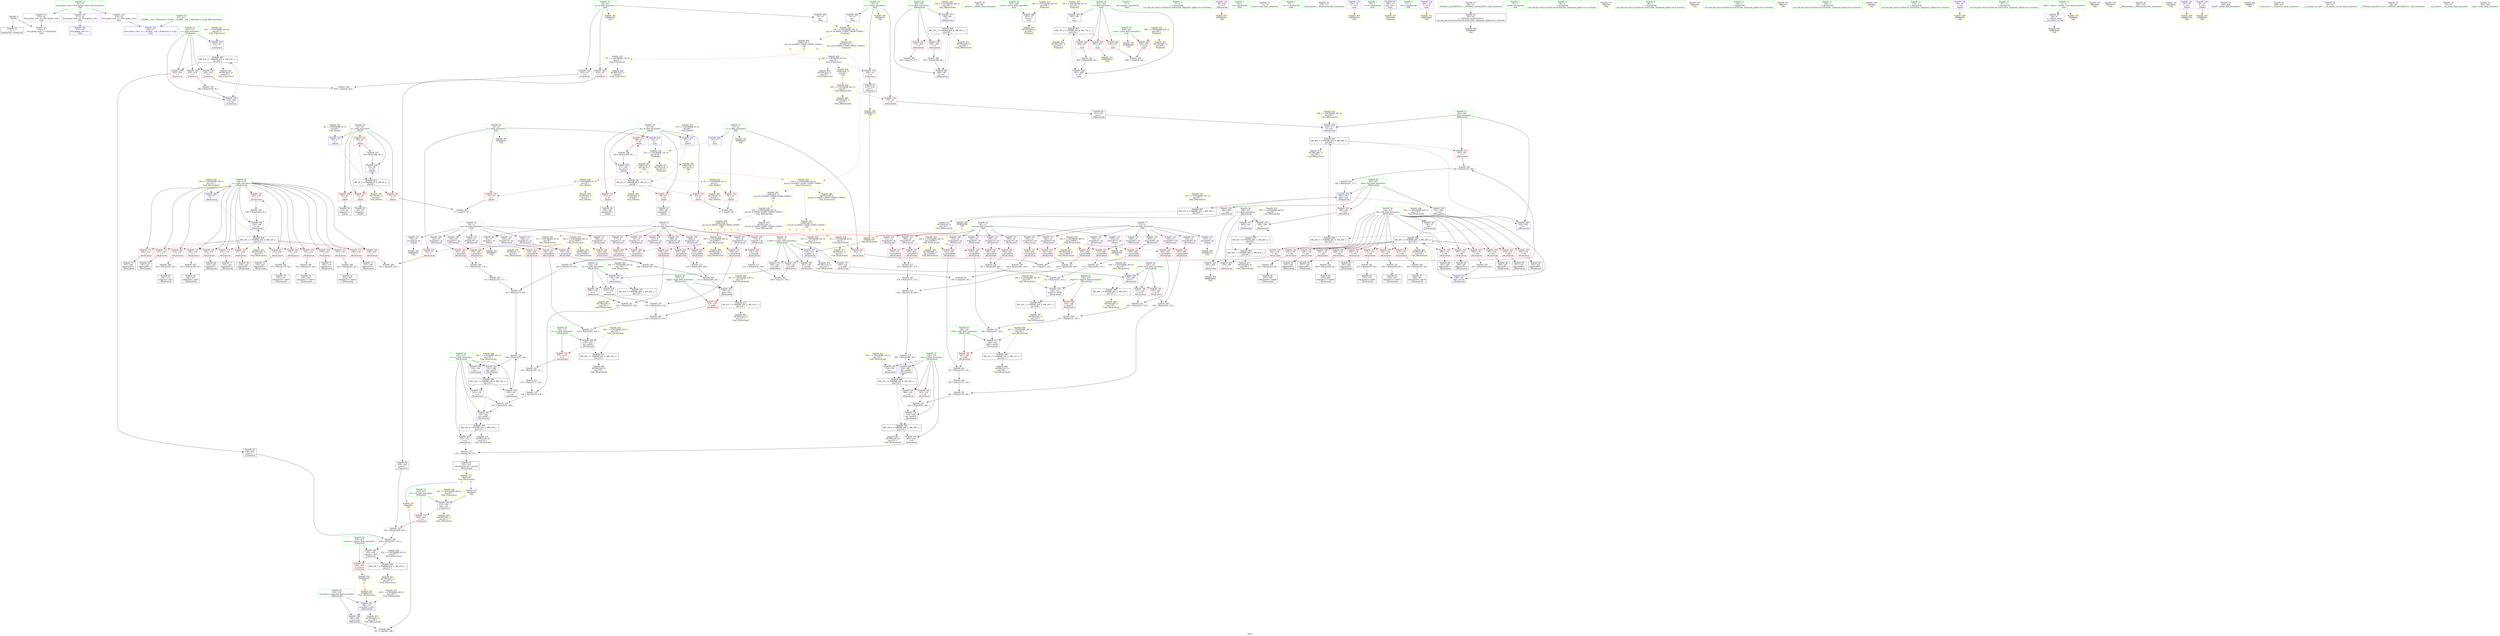 digraph "SVFG" {
	label="SVFG";

	Node0x55f7b31c2b70 [shape=record,color=grey,label="{NodeID: 0\nNullPtr}"];
	Node0x55f7b31c2b70 -> Node0x55f7b31ea570[style=solid];
	Node0x55f7b31c2b70 -> Node0x55f7b31f73a0[style=solid];
	Node0x55f7b321b250 [shape=record,color=yellow,style=double,label="{NodeID: 443\n20V_1 = ENCHI(MR_20V_0)\npts\{129 \}\nFun[_Z8calcaread]}"];
	Node0x55f7b321b250 -> Node0x55f7b31f7bf0[style=dashed];
	Node0x55f7b321b250 -> Node0x55f7b3217890[style=dashed];
	Node0x55f7b31fe5d0 [shape=record,color=grey,label="{NodeID: 360\n211 = Binary(200, 210, )\n}"];
	Node0x55f7b31fe5d0 -> Node0x55f7b31f7cc0[style=solid];
	Node0x55f7b31f8820 [shape=record,color=blue,label="{NodeID: 277\n364\<--90\nk\<--\n_Z8bisearchd\n}"];
	Node0x55f7b31f8820 -> Node0x55f7b3215f90[style=dashed];
	Node0x55f7b31ec4b0 [shape=record,color=red,label="{NodeID: 194\n322\<--134\n\<--i44\n_Z8calcaread\n}"];
	Node0x55f7b31ec4b0 -> Node0x55f7b31ebe30[style=solid];
	Node0x55f7b31e9700 [shape=record,color=purple,label="{NodeID: 111\n198\<--10\narrayidx20\<--ay\n_Z8calcaread\n}"];
	Node0x55f7b31e9700 -> Node0x55f7b31ed010[style=solid];
	Node0x55f7b31e79d0 [shape=record,color=green,label="{NodeID: 28\n62\<--63\n_Z4initv\<--_Z4initv_field_insensitive\n}"];
	Node0x55f7b321df40 [shape=record,color=yellow,style=double,label="{NodeID: 471\nRETMU(46V_3)\npts\{361 \}\nFun[_Z8bisearchd]}"];
	Node0x55f7b31f2880 [shape=record,color=grey,label="{NodeID: 388\n387 = cmp(385, 386, )\n}"];
	Node0x55f7b31f9ee0 [shape=record,color=yellow,style=double,label="{NodeID: 305\nAPARM(436)\nCS[]|{<s0>9}}"];
	Node0x55f7b31f9ee0:s0 -> Node0x55f7b31faaa0[style=solid,color=red];
	Node0x55f7b31edb70 [shape=record,color=red,label="{NodeID: 222\n306\<--305\n\<--arrayidx80\n_Z8calcaread\n}"];
	Node0x55f7b31edb70 -> Node0x55f7b31fba50[style=solid];
	Node0x55f7b31ef6b0 [shape=record,color=red,label="{NodeID: 139\n418\<--16\n\<--w\n_Z7processv\n}"];
	Node0x55f7b31ef6b0 -> Node0x55f7b31ec240[style=solid];
	Node0x55f7b31ea200 [shape=record,color=green,label="{NodeID: 56\n447\<--448\nretval\<--retval_field_insensitive\nmain\n}"];
	Node0x55f7b31ea200 -> Node0x55f7b31f8f70[style=solid];
	Node0x55f7b321fd70 [shape=record,color=yellow,style=double,label="{NodeID: 499\nCSMU(74V_1)\npts\{18 24 90000 110000 130000 150000 \}\nCS[]|{<s0>13|<s1>13|<s2>13}}"];
	Node0x55f7b321fd70:s0 -> Node0x55f7b3219fa0[style=dashed,color=red];
	Node0x55f7b321fd70:s1 -> Node0x55f7b321a0b0[style=dashed,color=red];
	Node0x55f7b321fd70:s2 -> Node0x55f7b321a430[style=dashed,color=red];
	Node0x55f7b32197b0 [shape=record,color=yellow,style=double,label="{NodeID: 416\n68V_1 = ENCHI(MR_68V_0)\npts\{450 \}\nFun[main]}"];
	Node0x55f7b32197b0 -> Node0x55f7b31f6a90[style=dashed];
	Node0x55f7b32197b0 -> Node0x55f7b3215460[style=dashed];
	Node0x55f7b31fbd50 [shape=record,color=grey,label="{NodeID: 333\n233 = Binary(173, 232, )\n}"];
	Node0x55f7b31fbd50 -> Node0x55f7b31fc050[style=solid];
	Node0x55f7b31f71a0 [shape=record,color=blue,label="{NodeID: 250\n477\<--36\nllvm.global_ctors_0\<--\nGlob }"];
	Node0x55f7b31f0d70 [shape=record,color=red,label="{NodeID: 167\n166\<--126\n\<--i\n_Z8calcaread\n}"];
	Node0x55f7b31f0d70 -> Node0x55f7b31ff050[style=solid];
	Node0x55f7b31eb950 [shape=record,color=black,label="{NodeID: 84\n281\<--280\nidxprom64\<--\n_Z8calcaread\n}"];
	Node0x55f7b31e5c60 [shape=record,color=green,label="{NodeID: 1\n7\<--1\n__dso_handle\<--dummyObj\nGlob }"];
	Node0x55f7b321b330 [shape=record,color=yellow,style=double,label="{NodeID: 444\n22V_1 = ENCHI(MR_22V_0)\npts\{131 \}\nFun[_Z8calcaread]}"];
	Node0x55f7b321b330 -> Node0x55f7b31f7cc0[style=dashed];
	Node0x55f7b321b330 -> Node0x55f7b3217d90[style=dashed];
	Node0x55f7b31fe750 [shape=record,color=grey,label="{NodeID: 361\n397 = Binary(396, 90, )\n}"];
	Node0x55f7b31fe750 -> Node0x55f7b31f8b60[style=solid];
	Node0x55f7b31f88f0 [shape=record,color=blue,label="{NodeID: 278\n366\<--382\nmid\<--mul\n_Z8bisearchd\n}"];
	Node0x55f7b31f88f0 -> Node0x55f7b31f6410[style=dashed];
	Node0x55f7b31f88f0 -> Node0x55f7b31f64e0[style=dashed];
	Node0x55f7b31f88f0 -> Node0x55f7b31f65b0[style=dashed];
	Node0x55f7b31f88f0 -> Node0x55f7b3216490[style=dashed];
	Node0x55f7b31ec580 [shape=record,color=red,label="{NodeID: 195\n328\<--134\n\<--i44\n_Z8calcaread\n}"];
	Node0x55f7b31ec580 -> Node0x55f7b31ebf00[style=solid];
	Node0x55f7b31e97d0 [shape=record,color=purple,label="{NodeID: 112\n223\<--10\narrayidx33\<--ay\n_Z8calcaread\n}"];
	Node0x55f7b31e97d0 -> Node0x55f7b31ed350[style=solid];
	Node0x55f7b31e7ad0 [shape=record,color=green,label="{NodeID: 29\n65\<--66\ni\<--i_field_insensitive\n_Z4initv\n}"];
	Node0x55f7b31e7ad0 -> Node0x55f7b31efc60[style=solid];
	Node0x55f7b31e7ad0 -> Node0x55f7b31efd30[style=solid];
	Node0x55f7b31e7ad0 -> Node0x55f7b31efe00[style=solid];
	Node0x55f7b31e7ad0 -> Node0x55f7b31efed0[style=solid];
	Node0x55f7b31e7ad0 -> Node0x55f7b31f74a0[style=solid];
	Node0x55f7b31e7ad0 -> Node0x55f7b31f7570[style=solid];
	Node0x55f7b321e020 [shape=record,color=yellow,style=double,label="{NodeID: 472\nRETMU(48V_3)\npts\{363 \}\nFun[_Z8bisearchd]}"];
	Node0x55f7b31f2a00 [shape=record,color=grey,label="{NodeID: 389\n460 = cmp(458, 459, )\n}"];
	Node0x55f7b31f9fb0 [shape=record,color=yellow,style=double,label="{NodeID: 306\nAPARM(384)\nCS[]|{<s0>6}}"];
	Node0x55f7b31f9fb0:s0 -> Node0x55f7b31fabc0[style=solid,color=red];
	Node0x55f7b31edc40 [shape=record,color=red,label="{NodeID: 223\n310\<--309\n\<--arrayidx82\n_Z8calcaread\n}"];
	Node0x55f7b31edc40 -> Node0x55f7b31fba50[style=solid];
	Node0x55f7b31ef780 [shape=record,color=red,label="{NodeID: 140\n76\<--19\n\<--l\n_Z4initv\n}"];
	Node0x55f7b31ef780 -> Node0x55f7b3200850[style=solid];
	Node0x55f7b31ea2d0 [shape=record,color=green,label="{NodeID: 57\n449\<--450\ntcase\<--tcase_field_insensitive\nmain\n}"];
	Node0x55f7b31ea2d0 -> Node0x55f7b31f6a90[style=solid];
	Node0x55f7b31ea2d0 -> Node0x55f7b31fa2f0[style=solid];
	Node0x55f7b3219890 [shape=record,color=yellow,style=double,label="{NodeID: 417\n70V_1 = ENCHI(MR_70V_0)\npts\{452 \}\nFun[main]}"];
	Node0x55f7b3219890 -> Node0x55f7b31f9040[style=dashed];
	Node0x55f7b31fbed0 [shape=record,color=grey,label="{NodeID: 334\n301 = Binary(296, 300, )\n}"];
	Node0x55f7b31fbed0 -> Node0x55f7b31fb5d0[style=solid];
	Node0x55f7b31f72a0 [shape=record,color=blue,label="{NodeID: 251\n478\<--37\nllvm.global_ctors_1\<--_GLOBAL__sub_I_Palmtenor_0_0.cpp\nGlob }"];
	Node0x55f7b31f0e40 [shape=record,color=red,label="{NodeID: 168\n174\<--126\n\<--i\n_Z8calcaread\n}"];
	Node0x55f7b31f0e40 -> Node0x55f7b31fe8d0[style=solid];
	Node0x55f7b31eba20 [shape=record,color=black,label="{NodeID: 85\n294\<--293\nidxprom73\<--add72\n_Z8calcaread\n}"];
	Node0x55f7b31e5cf0 [shape=record,color=green,label="{NodeID: 2\n17\<--1\n\<--dummyObj\nCan only get source location for instruction, argument, global var or function.}"];
	Node0x55f7b321b410 [shape=record,color=yellow,style=double,label="{NodeID: 445\n24V_1 = ENCHI(MR_24V_0)\npts\{133 \}\nFun[_Z8calcaread]}"];
	Node0x55f7b321b410 -> Node0x55f7b31f7d90[style=dashed];
	Node0x55f7b321b410 -> Node0x55f7b3218290[style=dashed];
	Node0x55f7b31fe8d0 [shape=record,color=grey,label="{NodeID: 362\n175 = Binary(174, 90, )\n}"];
	Node0x55f7b31fe8d0 -> Node0x55f7b31eadf0[style=solid];
	Node0x55f7b31f89c0 [shape=record,color=blue,label="{NodeID: 279\n360\<--389\nl\<--\n_Z8bisearchd\n}"];
	Node0x55f7b31f89c0 -> Node0x55f7b3212e90[style=dashed];
	Node0x55f7b31ec650 [shape=record,color=red,label="{NodeID: 196\n336\<--134\n\<--i44\n_Z8calcaread\n}"];
	Node0x55f7b31ec650 -> Node0x55f7b31ebfd0[style=solid];
	Node0x55f7b31e98a0 [shape=record,color=purple,label="{NodeID: 113\n229\<--10\narrayidx36\<--ay\n_Z8calcaread\n}"];
	Node0x55f7b31e98a0 -> Node0x55f7b31ed420[style=solid];
	Node0x55f7b31e7ba0 [shape=record,color=green,label="{NodeID: 30\n67\<--68\ni4\<--i4_field_insensitive\n_Z4initv\n}"];
	Node0x55f7b31e7ba0 -> Node0x55f7b31effa0[style=solid];
	Node0x55f7b31e7ba0 -> Node0x55f7b31f0070[style=solid];
	Node0x55f7b31e7ba0 -> Node0x55f7b31f0140[style=solid];
	Node0x55f7b31e7ba0 -> Node0x55f7b31f0210[style=solid];
	Node0x55f7b31e7ba0 -> Node0x55f7b31f7640[style=solid];
	Node0x55f7b31e7ba0 -> Node0x55f7b31f7710[style=solid];
	Node0x55f7b321e100 [shape=record,color=yellow,style=double,label="{NodeID: 473\nRETMU(50V_3)\npts\{365 \}\nFun[_Z8bisearchd]}"];
	Node0x55f7b31f2b80 [shape=record,color=grey,label="{NodeID: 390\n160 = cmp(157, 159, )\n}"];
	Node0x55f7b31fa080 [shape=record,color=yellow,style=double,label="{NodeID: 307\nAPARM(401)\nCS[]}"];
	Node0x55f7b31edd10 [shape=record,color=red,label="{NodeID: 224\n319\<--318\n\<--arrayidx87\n_Z8calcaread\n}"];
	Node0x55f7b31edd10 -> Node0x55f7b31fdfd0[style=solid];
	Node0x55f7b31ef850 [shape=record,color=red,label="{NodeID: 141\n149\<--19\n\<--l\n_Z8calcaread\n}"];
	Node0x55f7b31ef850 -> Node0x55f7b31f2280[style=solid];
	Node0x55f7b31ea3a0 [shape=record,color=green,label="{NodeID: 58\n451\<--452\ni\<--i_field_insensitive\nmain\n}"];
	Node0x55f7b31ea3a0 -> Node0x55f7b31f6b60[style=solid];
	Node0x55f7b31ea3a0 -> Node0x55f7b31f6c30[style=solid];
	Node0x55f7b31ea3a0 -> Node0x55f7b31f6d00[style=solid];
	Node0x55f7b31ea3a0 -> Node0x55f7b31f9040[style=solid];
	Node0x55f7b31ea3a0 -> Node0x55f7b31f9110[style=solid];
	Node0x55f7b3219970 [shape=record,color=yellow,style=double,label="{NodeID: 418\n72V_1 = ENCHI(MR_72V_0)\npts\{20 22 \}\nFun[main]}"];
	Node0x55f7b3219970 -> Node0x55f7b3215620[style=dashed];
	Node0x55f7b3219970 -> Node0x55f7b321fab0[style=dashed];
	Node0x55f7b3219970 -> Node0x55f7b321fc10[style=dashed];
	Node0x55f7b31fc050 [shape=record,color=grey,label="{NodeID: 335\n240 = Binary(233, 239, )\n}"];
	Node0x55f7b31fc050 -> Node0x55f7b31fc650[style=solid];
	Node0x55f7b31f73a0 [shape=record,color=blue, style = dotted,label="{NodeID: 252\n479\<--3\nllvm.global_ctors_2\<--dummyVal\nGlob }"];
	Node0x55f7b31f0f10 [shape=record,color=red,label="{NodeID: 169\n179\<--126\n\<--i\n_Z8calcaread\n}"];
	Node0x55f7b31f0f10 -> Node0x55f7b31eaec0[style=solid];
	Node0x55f7b31ebaf0 [shape=record,color=black,label="{NodeID: 86\n298\<--297\nidxprom75\<--\n_Z8calcaread\n}"];
	Node0x55f7b31e5d80 [shape=record,color=green,label="{NodeID: 3\n25\<--1\n.str\<--dummyObj\nGlob }"];
	Node0x55f7b321b4f0 [shape=record,color=yellow,style=double,label="{NodeID: 446\n26V_1 = ENCHI(MR_26V_0)\npts\{135 \}\nFun[_Z8calcaread]}"];
	Node0x55f7b321b4f0 -> Node0x55f7b31f8000[style=dashed];
	Node0x55f7b31fea50 [shape=record,color=grey,label="{NodeID: 363\n172 = Binary(173, 171, )\n}"];
	Node0x55f7b31fea50 -> Node0x55f7b31ffdd0[style=solid];
	Node0x55f7b31f8a90 [shape=record,color=blue,label="{NodeID: 280\n362\<--392\nr\<--\n_Z8bisearchd\n}"];
	Node0x55f7b31f8a90 -> Node0x55f7b3213390[style=dashed];
	Node0x55f7b31ec720 [shape=record,color=red,label="{NodeID: 197\n346\<--134\n\<--i44\n_Z8calcaread\n}"];
	Node0x55f7b31ec720 -> Node0x55f7b3200250[style=solid];
	Node0x55f7b31e9970 [shape=record,color=purple,label="{NodeID: 114\n101\<--12\narrayidx9\<--bx\n_Z4initv\n}"];
	Node0x55f7b31e9970 -> Node0x55f7b31f96c0[style=solid];
	Node0x55f7b31e7c70 [shape=record,color=green,label="{NodeID: 31\n71\<--72\nscanf\<--scanf_field_insensitive\n}"];
	Node0x55f7b321e1e0 [shape=record,color=yellow,style=double,label="{NodeID: 474\nRETMU(52V_2)\npts\{367 \}\nFun[_Z8bisearchd]}"];
	Node0x55f7b31f2d00 [shape=record,color=grey,label="{NodeID: 391\n262 = cmp(260, 261, )\n}"];
	Node0x55f7b31fa150 [shape=record,color=yellow,style=double,label="{NodeID: 308\nAPARM(400)\nCS[]}"];
	Node0x55f7b31edde0 [shape=record,color=red,label="{NodeID: 225\n325\<--324\n\<--arrayidx91\n_Z8calcaread\n}"];
	Node0x55f7b31edde0 -> Node0x55f7b31fd9d0[style=solid];
	Node0x55f7b31ef920 [shape=record,color=red,label="{NodeID: 142\n96\<--21\n\<--u\n_Z4initv\n}"];
	Node0x55f7b31ef920 -> Node0x55f7b32006d0[style=solid];
	Node0x55f7b31ea470 [shape=record,color=green,label="{NodeID: 59\n37\<--473\n_GLOBAL__sub_I_Palmtenor_0_0.cpp\<--_GLOBAL__sub_I_Palmtenor_0_0.cpp_field_insensitive\n}"];
	Node0x55f7b31ea470 -> Node0x55f7b31f72a0[style=solid];
	Node0x55f7b3219a50 [shape=record,color=yellow,style=double,label="{NodeID: 419\n74V_1 = ENCHI(MR_74V_0)\npts\{18 24 90000 110000 130000 150000 \}\nFun[main]}"];
	Node0x55f7b3219a50 -> Node0x55f7b3215700[style=dashed];
	Node0x55f7b3219a50 -> Node0x55f7b321fd70[style=dashed];
	Node0x55f7b31fc1d0 [shape=record,color=grey,label="{NodeID: 336\n303 = Binary(302, 90, )\n}"];
	Node0x55f7b31fc1d0 -> Node0x55f7b31ebbc0[style=solid];
	Node0x55f7b31f74a0 [shape=record,color=blue,label="{NodeID: 253\n65\<--17\ni\<--\n_Z4initv\n}"];
	Node0x55f7b31f74a0 -> Node0x55f7b3218790[style=dashed];
	Node0x55f7b31f0fe0 [shape=record,color=red,label="{NodeID: 170\n191\<--126\n\<--i\n_Z8calcaread\n}"];
	Node0x55f7b31f0fe0 -> Node0x55f7b31fc7d0[style=solid];
	Node0x55f7b31ebbc0 [shape=record,color=black,label="{NodeID: 87\n304\<--303\nidxprom79\<--add78\n_Z8calcaread\n}"];
	Node0x55f7b31e5e10 [shape=record,color=green,label="{NodeID: 4\n27\<--1\n.str.1\<--dummyObj\nGlob }"];
	Node0x55f7b321b5d0 [shape=record,color=yellow,style=double,label="{NodeID: 447\n28V_1 = ENCHI(MR_28V_0)\npts\{137 \}\nFun[_Z8calcaread]}"];
	Node0x55f7b321b5d0 -> Node0x55f7b31f81a0[style=dashed];
	Node0x55f7b321b5d0 -> Node0x55f7b3211f90[style=dashed];
	Node0x55f7b31febd0 [shape=record,color=grey,label="{NodeID: 364\n200 = Binary(195, 199, )\n}"];
	Node0x55f7b31febd0 -> Node0x55f7b31fe5d0[style=solid];
	Node0x55f7b31f8b60 [shape=record,color=blue,label="{NodeID: 281\n364\<--397\nk\<--inc\n_Z8bisearchd\n}"];
	Node0x55f7b31f8b60 -> Node0x55f7b3215f90[style=dashed];
	Node0x55f7b31ec7f0 [shape=record,color=red,label="{NodeID: 198\n315\<--136\n\<--tx70\n_Z8calcaread\n}"];
	Node0x55f7b31ec7f0 -> Node0x55f7b31fdfd0[style=solid];
	Node0x55f7b31e9a40 [shape=record,color=purple,label="{NodeID: 115\n258\<--12\narrayidx50\<--bx\n_Z8calcaread\n}"];
	Node0x55f7b31e9a40 -> Node0x55f7b31ed5c0[style=solid];
	Node0x55f7b31e7d70 [shape=record,color=green,label="{NodeID: 32\n116\<--117\n_Z8calcaread\<--_Z8calcaread_field_insensitive\n}"];
	Node0x55f7b321e2c0 [shape=record,color=yellow,style=double,label="{NodeID: 475\nRETMU(54V_1)\npts\{20 22 90000 110000 130000 150000 \}\nFun[_Z8bisearchd]}"];
	Node0x55f7b3211590 [shape=record,color=black,label="{NodeID: 392\nMR_8V_3 = PHI(MR_8V_4, MR_8V_2, )\npts\{68 \}\n}"];
	Node0x55f7b3211590 -> Node0x55f7b31effa0[style=dashed];
	Node0x55f7b3211590 -> Node0x55f7b31f0070[style=dashed];
	Node0x55f7b3211590 -> Node0x55f7b31f0140[style=dashed];
	Node0x55f7b3211590 -> Node0x55f7b31f0210[style=dashed];
	Node0x55f7b3211590 -> Node0x55f7b31f7710[style=dashed];
	Node0x55f7b3211590 -> Node0x55f7b321d640[style=dashed];
	Node0x55f7b31fa220 [shape=record,color=yellow,style=double,label="{NodeID: 309\nAPARM(454)\nCS[]}"];
	Node0x55f7b31edeb0 [shape=record,color=red,label="{NodeID: 226\n331\<--330\n\<--arrayidx94\n_Z8calcaread\n}"];
	Node0x55f7b31edeb0 -> Node0x55f7b31fcc50[style=solid];
	Node0x55f7b31ef9f0 [shape=record,color=red,label="{NodeID: 143\n252\<--21\n\<--u\n_Z8calcaread\n}"];
	Node0x55f7b31ef9f0 -> Node0x55f7b31f2700[style=solid];
	Node0x55f7b31ea570 [shape=record,color=black,label="{NodeID: 60\n2\<--3\ndummyVal\<--dummyVal\n}"];
	Node0x55f7b3219bf0 [shape=record,color=yellow,style=double,label="{NodeID: 420\n2V_1 = ENCHI(MR_2V_0)\npts\{20 \}\nFun[_Z4initv]}"];
	Node0x55f7b3219bf0 -> Node0x55f7b31ef780[style=dashed];
	Node0x55f7b3219bf0 -> Node0x55f7b32158a0[style=dashed];
	Node0x55f7b31fc350 [shape=record,color=grey,label="{NodeID: 337\n89 = Binary(88, 90, )\n}"];
	Node0x55f7b31fc350 -> Node0x55f7b31f7570[style=solid];
	Node0x55f7b31f7570 [shape=record,color=blue,label="{NodeID: 254\n65\<--89\ni\<--inc\n_Z4initv\n}"];
	Node0x55f7b31f7570 -> Node0x55f7b3218790[style=dashed];
	Node0x55f7b31f10b0 [shape=record,color=red,label="{NodeID: 171\n196\<--126\n\<--i\n_Z8calcaread\n}"];
	Node0x55f7b31f10b0 -> Node0x55f7b31eb060[style=solid];
	Node0x55f7b31ebc90 [shape=record,color=black,label="{NodeID: 88\n308\<--307\nidxprom81\<--\n_Z8calcaread\n}"];
	Node0x55f7b31e6650 [shape=record,color=green,label="{NodeID: 5\n29\<--1\n.str.2\<--dummyObj\nGlob }"];
	Node0x55f7b321b6b0 [shape=record,color=yellow,style=double,label="{NodeID: 448\n30V_1 = ENCHI(MR_30V_0)\npts\{139 \}\nFun[_Z8calcaread]}"];
	Node0x55f7b321b6b0 -> Node0x55f7b31f8270[style=dashed];
	Node0x55f7b321b6b0 -> Node0x55f7b3212490[style=dashed];
	Node0x55f7b31fed50 [shape=record,color=grey,label="{NodeID: 365\n469 = Binary(468, 90, )\n}"];
	Node0x55f7b31fed50 -> Node0x55f7b31f9110[style=solid];
	Node0x55f7b31f8c30 [shape=record,color=blue,label="{NodeID: 282\n412\<--420\ntot\<--call\n_Z7processv\n}"];
	Node0x55f7b31f8c30 -> Node0x55f7b31f6680[style=dashed];
	Node0x55f7b31f8c30 -> Node0x55f7b321d910[style=dashed];
	Node0x55f7b31ec8c0 [shape=record,color=red,label="{NodeID: 199\n335\<--136\n\<--tx70\n_Z8calcaread\n}"];
	Node0x55f7b31ec8c0 -> Node0x55f7b31fd550[style=solid];
	Node0x55f7b31ee370 [shape=record,color=purple,label="{NodeID: 116\n278\<--12\narrayidx63\<--bx\n_Z8calcaread\n}"];
	Node0x55f7b31ee370 -> Node0x55f7b31ed830[style=solid];
	Node0x55f7b31e7e70 [shape=record,color=green,label="{NodeID: 33\n120\<--121\np.addr\<--p.addr_field_insensitive\n_Z8calcaread\n}"];
	Node0x55f7b31e7e70 -> Node0x55f7b31f02e0[style=solid];
	Node0x55f7b31e7e70 -> Node0x55f7b31f03b0[style=solid];
	Node0x55f7b31e7e70 -> Node0x55f7b31f0480[style=solid];
	Node0x55f7b31e7e70 -> Node0x55f7b31f0550[style=solid];
	Node0x55f7b31e7e70 -> Node0x55f7b31f77e0[style=solid];
	Node0x55f7b321e460 [shape=record,color=yellow,style=double,label="{NodeID: 476\nRETMU(2V_1)\npts\{20 \}\nFun[_Z8calcaread]}"];
	Node0x55f7b3211a90 [shape=record,color=black,label="{NodeID: 393\nMR_16V_6 = PHI(MR_16V_5, MR_16V_3, )\npts\{125 \}\n}"];
	Node0x55f7b3211a90 -> Node0x55f7b31f0a30[style=dashed];
	Node0x55f7b3211a90 -> Node0x55f7b321e810[style=dashed];
	Node0x55f7b31fa2f0 [shape=record,color=yellow,style=double,label="{NodeID: 310\nAPARM(449)\nCS[]}"];
	Node0x55f7b31edf80 [shape=record,color=red,label="{NodeID: 227\n339\<--338\n\<--arrayidx98\n_Z8calcaread\n}"];
	Node0x55f7b31edf80 -> Node0x55f7b31fd550[style=solid];
	Node0x55f7b31efac0 [shape=record,color=red,label="{NodeID: 144\n425\<--23\n\<--g\n_Z7processv\n}"];
	Node0x55f7b31efac0 -> Node0x55f7b31f2580[style=solid];
	Node0x55f7b31ea670 [shape=record,color=black,label="{NodeID: 61\n446\<--17\nmain_ret\<--\nmain\n}"];
	Node0x55f7b31ea670 -> Node0x55f7b31face0[style=solid];
	Node0x55f7b3219d00 [shape=record,color=yellow,style=double,label="{NodeID: 421\n4V_1 = ENCHI(MR_4V_0)\npts\{22 \}\nFun[_Z4initv]}"];
	Node0x55f7b3219d00 -> Node0x55f7b31ef920[style=dashed];
	Node0x55f7b3219d00 -> Node0x55f7b321d480[style=dashed];
	Node0x55f7b31fc4d0 [shape=record,color=grey,label="{NodeID: 338\n440 = Binary(439, 90, )\n}"];
	Node0x55f7b31fc4d0 -> Node0x55f7b31f8ea0[style=solid];
	Node0x55f7b31f7640 [shape=record,color=blue,label="{NodeID: 255\n67\<--17\ni4\<--\n_Z4initv\n}"];
	Node0x55f7b31f7640 -> Node0x55f7b3211590[style=dashed];
	Node0x55f7b31f1180 [shape=record,color=red,label="{NodeID: 172\n201\<--126\n\<--i\n_Z8calcaread\n}"];
	Node0x55f7b31f1180 -> Node0x55f7b31ff1d0[style=solid];
	Node0x55f7b31ebd60 [shape=record,color=black,label="{NodeID: 89\n317\<--316\nidxprom86\<--\n_Z8calcaread\n}"];
	Node0x55f7b31e66e0 [shape=record,color=green,label="{NodeID: 6\n31\<--1\n.str.3\<--dummyObj\nGlob }"];
	Node0x55f7b321b790 [shape=record,color=yellow,style=double,label="{NodeID: 449\n32V_1 = ENCHI(MR_32V_0)\npts\{141 \}\nFun[_Z8calcaread]}"];
	Node0x55f7b321b790 -> Node0x55f7b31f8340[style=dashed];
	Node0x55f7b321b790 -> Node0x55f7b3212990[style=dashed];
	Node0x55f7b31feed0 [shape=record,color=grey,label="{NodeID: 366\n171 = Binary(165, 170, )\n}"];
	Node0x55f7b31feed0 -> Node0x55f7b31fea50[style=solid];
	Node0x55f7b31f8d00 [shape=record,color=blue,label="{NodeID: 283\n414\<--90\ni\<--\n_Z7processv\n}"];
	Node0x55f7b31f8d00 -> Node0x55f7b3214c90[style=dashed];
	Node0x55f7b31ec990 [shape=record,color=red,label="{NodeID: 200\n314\<--138\n\<--slope71\n_Z8calcaread\n}"];
	Node0x55f7b31ec990 -> Node0x55f7b31fdcd0[style=solid];
	Node0x55f7b31ee440 [shape=record,color=purple,label="{NodeID: 117\n282\<--12\narrayidx65\<--bx\n_Z8calcaread\n}"];
	Node0x55f7b31ee440 -> Node0x55f7b31ed900[style=solid];
	Node0x55f7b31e7f40 [shape=record,color=green,label="{NodeID: 34\n122\<--123\nsa\<--sa_field_insensitive\n_Z8calcaread\n}"];
	Node0x55f7b31e7f40 -> Node0x55f7b31f0620[style=solid];
	Node0x55f7b31e7f40 -> Node0x55f7b31f06f0[style=solid];
	Node0x55f7b31e7f40 -> Node0x55f7b31f07c0[style=solid];
	Node0x55f7b31e7f40 -> Node0x55f7b31f78b0[style=solid];
	Node0x55f7b31e7f40 -> Node0x55f7b31f7b20[style=solid];
	Node0x55f7b31e7f40 -> Node0x55f7b31f7e60[style=solid];
	Node0x55f7b321e570 [shape=record,color=yellow,style=double,label="{NodeID: 477\nRETMU(4V_1)\npts\{22 \}\nFun[_Z8calcaread]}"];
	Node0x55f7b3211f90 [shape=record,color=black,label="{NodeID: 394\nMR_28V_3 = PHI(MR_28V_2, MR_28V_1, )\npts\{137 \}\n}"];
	Node0x55f7b3211f90 -> Node0x55f7b321ed50[style=dashed];
	Node0x55f7b31fa3c0 [shape=record,color=yellow,style=double,label="{NodeID: 311\nAPARM(464)\nCS[]}"];
	Node0x55f7b31ee050 [shape=record,color=red,label="{NodeID: 228\n386\<--358\n\<--area.addr\n_Z8bisearchd\n}"];
	Node0x55f7b31ee050 -> Node0x55f7b31f2880[style=solid];
	Node0x55f7b31efb90 [shape=record,color=red,label="{NodeID: 145\n429\<--23\n\<--g\n_Z7processv\n}"];
	Node0x55f7b31efb90 -> Node0x55f7b31e8ad0[style=solid];
	Node0x55f7b31ea740 [shape=record,color=black,label="{NodeID: 62\n48\<--49\n\<--_ZNSt8ios_base4InitD1Ev\nCan only get source location for instruction, argument, global var or function.}"];
	Node0x55f7b31ea740 -> Node0x55f7b31f9930[style=solid];
	Node0x55f7b3219de0 [shape=record,color=yellow,style=double,label="{NodeID: 422\n6V_1 = ENCHI(MR_6V_0)\npts\{66 \}\nFun[_Z4initv]}"];
	Node0x55f7b3219de0 -> Node0x55f7b31f74a0[style=dashed];
	Node0x55f7b31fc650 [shape=record,color=grey,label="{NodeID: 339\n242 = Binary(241, 240, )\n}"];
	Node0x55f7b31fc650 -> Node0x55f7b31f7e60[style=solid];
	Node0x55f7b31f7710 [shape=record,color=blue,label="{NodeID: 256\n67\<--109\ni4\<--inc14\n_Z4initv\n}"];
	Node0x55f7b31f7710 -> Node0x55f7b3211590[style=dashed];
	Node0x55f7b31f1250 [shape=record,color=red,label="{NodeID: 173\n206\<--126\n\<--i\n_Z8calcaread\n}"];
	Node0x55f7b31f1250 -> Node0x55f7b31eb200[style=solid];
	Node0x55f7b31ebe30 [shape=record,color=black,label="{NodeID: 90\n323\<--322\nidxprom90\<--\n_Z8calcaread\n}"];
	Node0x55f7b31e6770 [shape=record,color=green,label="{NodeID: 7\n33\<--1\n.str.4\<--dummyObj\nGlob }"];
	Node0x55f7b321b870 [shape=record,color=yellow,style=double,label="{NodeID: 450\n34V_1 = ENCHI(MR_34V_0)\npts\{90000 \}\nFun[_Z8calcaread]}"];
	Node0x55f7b321b870 -> Node0x55f7b31ecb30[style=dashed];
	Node0x55f7b321b870 -> Node0x55f7b31ecda0[style=dashed];
	Node0x55f7b321b870 -> Node0x55f7b31ece70[style=dashed];
	Node0x55f7b321b870 -> Node0x55f7b31ed0e0[style=dashed];
	Node0x55f7b321b870 -> Node0x55f7b31ed1b0[style=dashed];
	Node0x55f7b321b870 -> Node0x55f7b31ed280[style=dashed];
	Node0x55f7b321b870 -> Node0x55f7b31ed4f0[style=dashed];
	Node0x55f7b321b870 -> Node0x55f7b321eff0[style=dashed];
	Node0x55f7b31ff050 [shape=record,color=grey,label="{NodeID: 367\n167 = Binary(166, 90, )\n}"];
	Node0x55f7b31ff050 -> Node0x55f7b31ead20[style=solid];
	Node0x55f7b31f8dd0 [shape=record,color=blue,label="{NodeID: 284\n416\<--434\ncurarea\<--mul\n_Z7processv\n}"];
	Node0x55f7b31f8dd0 -> Node0x55f7b31f69c0[style=dashed];
	Node0x55f7b31f8dd0 -> Node0x55f7b3214790[style=dashed];
	Node0x55f7b31eca60 [shape=record,color=red,label="{NodeID: 201\n332\<--140\n\<--ty85\n_Z8calcaread\n}"];
	Node0x55f7b31eca60 -> Node0x55f7b31fcc50[style=solid];
	Node0x55f7b31ee510 [shape=record,color=purple,label="{NodeID: 118\n305\<--12\narrayidx80\<--bx\n_Z8calcaread\n}"];
	Node0x55f7b31ee510 -> Node0x55f7b31edb70[style=solid];
	Node0x55f7b31e8010 [shape=record,color=green,label="{NodeID: 35\n124\<--125\nsb\<--sb_field_insensitive\n_Z8calcaread\n}"];
	Node0x55f7b31e8010 -> Node0x55f7b31f0890[style=solid];
	Node0x55f7b31e8010 -> Node0x55f7b31f0960[style=solid];
	Node0x55f7b31e8010 -> Node0x55f7b31f0a30[style=solid];
	Node0x55f7b31e8010 -> Node0x55f7b31f7980[style=solid];
	Node0x55f7b31e8010 -> Node0x55f7b31f80d0[style=solid];
	Node0x55f7b31e8010 -> Node0x55f7b31f8410[style=solid];
	Node0x55f7b321e650 [shape=record,color=yellow,style=double,label="{NodeID: 478\nRETMU(12V_2)\npts\{121 \}\nFun[_Z8calcaread]}"];
	Node0x55f7b3212490 [shape=record,color=black,label="{NodeID: 395\nMR_30V_3 = PHI(MR_30V_2, MR_30V_1, )\npts\{139 \}\n}"];
	Node0x55f7b3212490 -> Node0x55f7b321ee30[style=dashed];
	Node0x55f7b31fa490 [shape=record,color=yellow,style=double,label="{NodeID: 312\nAPARM(463)\nCS[]}"];
	Node0x55f7b31ee120 [shape=record,color=red,label="{NodeID: 229\n379\<--360\n\<--l\n_Z8bisearchd\n}"];
	Node0x55f7b31ee120 -> Node0x55f7b31fd3d0[style=solid];
	Node0x55f7b31efc60 [shape=record,color=red,label="{NodeID: 146\n75\<--65\n\<--i\n_Z4initv\n}"];
	Node0x55f7b31efc60 -> Node0x55f7b3200850[style=solid];
	Node0x55f7b31ea840 [shape=record,color=black,label="{NodeID: 63\n80\<--79\nidxprom\<--\n_Z4initv\n}"];
	Node0x55f7b3219ec0 [shape=record,color=yellow,style=double,label="{NodeID: 423\n8V_1 = ENCHI(MR_8V_0)\npts\{68 \}\nFun[_Z4initv]}"];
	Node0x55f7b3219ec0 -> Node0x55f7b31f7640[style=dashed];
	Node0x55f7b31fc7d0 [shape=record,color=grey,label="{NodeID: 340\n192 = Binary(191, 90, )\n}"];
	Node0x55f7b31fc7d0 -> Node0x55f7b31eaf90[style=solid];
	Node0x55f7b31f77e0 [shape=record,color=blue,label="{NodeID: 257\n120\<--119\np.addr\<--p\n_Z8calcaread\n}"];
	Node0x55f7b31f77e0 -> Node0x55f7b31f02e0[style=dashed];
	Node0x55f7b31f77e0 -> Node0x55f7b31f03b0[style=dashed];
	Node0x55f7b31f77e0 -> Node0x55f7b31f0480[style=dashed];
	Node0x55f7b31f77e0 -> Node0x55f7b31f0550[style=dashed];
	Node0x55f7b31f77e0 -> Node0x55f7b321e650[style=dashed];
	Node0x55f7b31f1320 [shape=record,color=red,label="{NodeID: 174\n215\<--126\n\<--i\n_Z8calcaread\n}"];
	Node0x55f7b31f1320 -> Node0x55f7b31eb2d0[style=solid];
	Node0x55f7b31ebf00 [shape=record,color=black,label="{NodeID: 91\n329\<--328\nidxprom93\<--\n_Z8calcaread\n}"];
	Node0x55f7b31e6800 [shape=record,color=green,label="{NodeID: 8\n36\<--1\n\<--dummyObj\nCan only get source location for instruction, argument, global var or function.}"];
	Node0x55f7b321b950 [shape=record,color=yellow,style=double,label="{NodeID: 451\n36V_1 = ENCHI(MR_36V_0)\npts\{110000 \}\nFun[_Z8calcaread]}"];
	Node0x55f7b321b950 -> Node0x55f7b31ecc00[style=dashed];
	Node0x55f7b321b950 -> Node0x55f7b31eccd0[style=dashed];
	Node0x55f7b321b950 -> Node0x55f7b31ecf40[style=dashed];
	Node0x55f7b321b950 -> Node0x55f7b31ed010[style=dashed];
	Node0x55f7b321b950 -> Node0x55f7b31ed350[style=dashed];
	Node0x55f7b321b950 -> Node0x55f7b31ed420[style=dashed];
	Node0x55f7b321b950 -> Node0x55f7b321f0d0[style=dashed];
	Node0x55f7b31ff1d0 [shape=record,color=grey,label="{NodeID: 368\n202 = Binary(201, 90, )\n}"];
	Node0x55f7b31ff1d0 -> Node0x55f7b31eb130[style=solid];
	Node0x55f7b31f8ea0 [shape=record,color=blue,label="{NodeID: 285\n414\<--440\ni\<--inc\n_Z7processv\n}"];
	Node0x55f7b31f8ea0 -> Node0x55f7b3214c90[style=dashed];
	Node0x55f7b31ecb30 [shape=record,color=red,label="{NodeID: 202\n156\<--155\n\<--arrayidx\n_Z8calcaread\n}"];
	Node0x55f7b31ecb30 -> Node0x55f7b31ff950[style=solid];
	Node0x55f7b31ee5e0 [shape=record,color=purple,label="{NodeID: 119\n309\<--12\narrayidx82\<--bx\n_Z8calcaread\n}"];
	Node0x55f7b31ee5e0 -> Node0x55f7b31edc40[style=solid];
	Node0x55f7b31e80e0 [shape=record,color=green,label="{NodeID: 36\n126\<--127\ni\<--i_field_insensitive\n_Z8calcaread\n}"];
	Node0x55f7b31e80e0 -> Node0x55f7b31f0b00[style=solid];
	Node0x55f7b31e80e0 -> Node0x55f7b31f0bd0[style=solid];
	Node0x55f7b31e80e0 -> Node0x55f7b31f0ca0[style=solid];
	Node0x55f7b31e80e0 -> Node0x55f7b31f0d70[style=solid];
	Node0x55f7b31e80e0 -> Node0x55f7b31f0e40[style=solid];
	Node0x55f7b31e80e0 -> Node0x55f7b31f0f10[style=solid];
	Node0x55f7b31e80e0 -> Node0x55f7b31f0fe0[style=solid];
	Node0x55f7b31e80e0 -> Node0x55f7b31f10b0[style=solid];
	Node0x55f7b31e80e0 -> Node0x55f7b31f1180[style=solid];
	Node0x55f7b31e80e0 -> Node0x55f7b31f1250[style=solid];
	Node0x55f7b31e80e0 -> Node0x55f7b31f1320[style=solid];
	Node0x55f7b31e80e0 -> Node0x55f7b31f13f0[style=solid];
	Node0x55f7b31e80e0 -> Node0x55f7b31f14c0[style=solid];
	Node0x55f7b31e80e0 -> Node0x55f7b31f1590[style=solid];
	Node0x55f7b31e80e0 -> Node0x55f7b31f1660[style=solid];
	Node0x55f7b31e80e0 -> Node0x55f7b31f7a50[style=solid];
	Node0x55f7b31e80e0 -> Node0x55f7b31f7f30[style=solid];
	Node0x55f7b321e730 [shape=record,color=yellow,style=double,label="{NodeID: 479\nRETMU(14V_6)\npts\{123 \}\nFun[_Z8calcaread]}"];
	Node0x55f7b3212990 [shape=record,color=black,label="{NodeID: 396\nMR_32V_3 = PHI(MR_32V_2, MR_32V_1, )\npts\{141 \}\n}"];
	Node0x55f7b3212990 -> Node0x55f7b321ef10[style=dashed];
	Node0x55f7b31fa560 [shape=record,color=yellow,style=double,label="{NodeID: 313\nARet(70)\nCS[]}"];
	Node0x55f7b31ee1f0 [shape=record,color=red,label="{NodeID: 230\n400\<--360\n\<--l\n_Z8bisearchd\n}"];
	Node0x55f7b31ee1f0 -> Node0x55f7b31fa150[style=solid];
	Node0x55f7b31efd30 [shape=record,color=red,label="{NodeID: 147\n79\<--65\n\<--i\n_Z4initv\n}"];
	Node0x55f7b31efd30 -> Node0x55f7b31ea840[style=solid];
	Node0x55f7b31ea910 [shape=record,color=black,label="{NodeID: 64\n83\<--82\nidxprom1\<--\n_Z4initv\n}"];
	Node0x55f7b3219fa0 [shape=record,color=yellow,style=double,label="{NodeID: 424\n42V_1 = ENCHI(MR_42V_0)\npts\{18 \}\nFun[_Z7processv]}"];
	Node0x55f7b3219fa0 -> Node0x55f7b31ef6b0[style=dashed];
	Node0x55f7b3219fa0 -> Node0x55f7b321d720[style=dashed];
	Node0x55f7b3219fa0 -> Node0x55f7b321f590[style=dashed];
	Node0x55f7b31fc950 [shape=record,color=grey,label="{NodeID: 341\n239 = Binary(234, 238, )\n}"];
	Node0x55f7b31fc950 -> Node0x55f7b31fc050[style=solid];
	Node0x55f7b31f78b0 [shape=record,color=blue,label="{NodeID: 258\n122\<--144\nsa\<--\n_Z8calcaread\n}"];
	Node0x55f7b31f78b0 -> Node0x55f7b3213890[style=dashed];
	Node0x55f7b31f13f0 [shape=record,color=red,label="{NodeID: 175\n221\<--126\n\<--i\n_Z8calcaread\n}"];
	Node0x55f7b31f13f0 -> Node0x55f7b31eb3a0[style=solid];
	Node0x55f7b31ebfd0 [shape=record,color=black,label="{NodeID: 92\n337\<--336\nidxprom97\<--\n_Z8calcaread\n}"];
	Node0x55f7b31e6890 [shape=record,color=green,label="{NodeID: 9\n90\<--1\n\<--dummyObj\nCan only get source location for instruction, argument, global var or function.}"];
	Node0x55f7b3215190 [shape=record,color=yellow,style=double,label="{NodeID: 452\n38V_1 = ENCHI(MR_38V_0)\npts\{130000 \}\nFun[_Z8calcaread]}"];
	Node0x55f7b3215190 -> Node0x55f7b31ed5c0[style=dashed];
	Node0x55f7b3215190 -> Node0x55f7b31ed830[style=dashed];
	Node0x55f7b3215190 -> Node0x55f7b31ed900[style=dashed];
	Node0x55f7b3215190 -> Node0x55f7b31edb70[style=dashed];
	Node0x55f7b3215190 -> Node0x55f7b31edc40[style=dashed];
	Node0x55f7b3215190 -> Node0x55f7b31edd10[style=dashed];
	Node0x55f7b3215190 -> Node0x55f7b31edf80[style=dashed];
	Node0x55f7b3215190 -> Node0x55f7b321f1b0[style=dashed];
	Node0x55f7b31ff350 [shape=record,color=grey,label="{NodeID: 369\n153 = Binary(152, 90, )\n}"];
	Node0x55f7b31ff350 -> Node0x55f7b31eab80[style=solid];
	Node0x55f7b31f8f70 [shape=record,color=blue,label="{NodeID: 286\n447\<--17\nretval\<--\nmain\n}"];
	Node0x55f7b31f8f70 -> Node0x55f7b3215350[style=dashed];
	Node0x55f7b31ecc00 [shape=record,color=red,label="{NodeID: 203\n165\<--164\n\<--arrayidx4\n_Z8calcaread\n}"];
	Node0x55f7b31ecc00 -> Node0x55f7b31feed0[style=solid];
	Node0x55f7b31ee6b0 [shape=record,color=purple,label="{NodeID: 120\n318\<--12\narrayidx87\<--bx\n_Z8calcaread\n}"];
	Node0x55f7b31ee6b0 -> Node0x55f7b31edd10[style=solid];
	Node0x55f7b31e81b0 [shape=record,color=green,label="{NodeID: 37\n128\<--129\ntx\<--tx_field_insensitive\n_Z8calcaread\n}"];
	Node0x55f7b31e81b0 -> Node0x55f7b31f1730[style=solid];
	Node0x55f7b31e81b0 -> Node0x55f7b31f1800[style=solid];
	Node0x55f7b31e81b0 -> Node0x55f7b31f7bf0[style=solid];
	Node0x55f7b321e810 [shape=record,color=yellow,style=double,label="{NodeID: 480\nRETMU(16V_6)\npts\{125 \}\nFun[_Z8calcaread]}"];
	Node0x55f7b3212e90 [shape=record,color=black,label="{NodeID: 397\nMR_46V_5 = PHI(MR_46V_3, MR_46V_4, )\npts\{361 \}\n}"];
	Node0x55f7b3212e90 -> Node0x55f7b32159a0[style=dashed];
	Node0x55f7b31fa5f0 [shape=record,color=yellow,style=double,label="{NodeID: 314\nARet(106)\nCS[]}"];
	Node0x55f7b31f61e0 [shape=record,color=red,label="{NodeID: 231\n380\<--362\n\<--r\n_Z8bisearchd\n}"];
	Node0x55f7b31f61e0 -> Node0x55f7b31fd3d0[style=solid];
	Node0x55f7b31efe00 [shape=record,color=red,label="{NodeID: 148\n82\<--65\n\<--i\n_Z4initv\n}"];
	Node0x55f7b31efe00 -> Node0x55f7b31ea910[style=solid];
	Node0x55f7b31ea9e0 [shape=record,color=black,label="{NodeID: 65\n100\<--99\nidxprom8\<--\n_Z4initv\n}"];
	Node0x55f7b321a0b0 [shape=record,color=yellow,style=double,label="{NodeID: 425\n57V_1 = ENCHI(MR_57V_0)\npts\{24 \}\nFun[_Z7processv]}"];
	Node0x55f7b321a0b0 -> Node0x55f7b31efac0[style=dashed];
	Node0x55f7b321a0b0 -> Node0x55f7b31efb90[style=dashed];
	Node0x55f7b321a0b0 -> Node0x55f7b321d830[style=dashed];
	Node0x55f7b31fcad0 [shape=record,color=grey,label="{NodeID: 342\n276 = Binary(275, 90, )\n}"];
	Node0x55f7b31fcad0 -> Node0x55f7b31eb880[style=solid];
	Node0x55f7b31f7980 [shape=record,color=blue,label="{NodeID: 259\n124\<--144\nsb\<--\n_Z8calcaread\n}"];
	Node0x55f7b31f7980 -> Node0x55f7b3216990[style=dashed];
	Node0x55f7b31f14c0 [shape=record,color=red,label="{NodeID: 176\n227\<--126\n\<--i\n_Z8calcaread\n}"];
	Node0x55f7b31f14c0 -> Node0x55f7b31eb470[style=solid];
	Node0x55f7b31ec0a0 [shape=record,color=black,label="{NodeID: 93\n118\<--352\n_Z8calcaread_ret\<--sub105\n_Z8calcaread\n}"];
	Node0x55f7b31ec0a0 -> Node0x55f7b31fb1b0[style=solid];
	Node0x55f7b31e6920 [shape=record,color=green,label="{NodeID: 10\n144\<--1\n\<--dummyObj\nCan only get source location for instruction, argument, global var or function.}"];
	Node0x55f7b3215270 [shape=record,color=yellow,style=double,label="{NodeID: 453\n40V_1 = ENCHI(MR_40V_0)\npts\{150000 \}\nFun[_Z8calcaread]}"];
	Node0x55f7b3215270 -> Node0x55f7b31ed690[style=dashed];
	Node0x55f7b3215270 -> Node0x55f7b31ed760[style=dashed];
	Node0x55f7b3215270 -> Node0x55f7b31ed9d0[style=dashed];
	Node0x55f7b3215270 -> Node0x55f7b31edaa0[style=dashed];
	Node0x55f7b3215270 -> Node0x55f7b31edde0[style=dashed];
	Node0x55f7b3215270 -> Node0x55f7b31edeb0[style=dashed];
	Node0x55f7b3215270 -> Node0x55f7b321f290[style=dashed];
	Node0x55f7b31ff4d0 [shape=record,color=grey,label="{NodeID: 370\n269 = Binary(268, 90, )\n}"];
	Node0x55f7b31ff4d0 -> Node0x55f7b31eb7b0[style=solid];
	Node0x55f7b31f9040 [shape=record,color=blue,label="{NodeID: 287\n451\<--90\ni\<--\nmain\n}"];
	Node0x55f7b31f9040 -> Node0x55f7b3214290[style=dashed];
	Node0x55f7b31eccd0 [shape=record,color=red,label="{NodeID: 204\n170\<--169\n\<--arrayidx7\n_Z8calcaread\n}"];
	Node0x55f7b31eccd0 -> Node0x55f7b31feed0[style=solid];
	Node0x55f7b31ee780 [shape=record,color=purple,label="{NodeID: 121\n338\<--12\narrayidx98\<--bx\n_Z8calcaread\n}"];
	Node0x55f7b31ee780 -> Node0x55f7b31edf80[style=solid];
	Node0x55f7b31e8280 [shape=record,color=green,label="{NodeID: 38\n130\<--131\nslope\<--slope_field_insensitive\n_Z8calcaread\n}"];
	Node0x55f7b31e8280 -> Node0x55f7b31f18d0[style=solid];
	Node0x55f7b31e8280 -> Node0x55f7b31f7cc0[style=solid];
	Node0x55f7b321e8f0 [shape=record,color=yellow,style=double,label="{NodeID: 481\nRETMU(18V_3)\npts\{127 \}\nFun[_Z8calcaread]}"];
	Node0x55f7b3213390 [shape=record,color=black,label="{NodeID: 398\nMR_48V_4 = PHI(MR_48V_5, MR_48V_3, )\npts\{363 \}\n}"];
	Node0x55f7b3213390 -> Node0x55f7b3215a90[style=dashed];
	Node0x55f7b31fa680 [shape=record,color=yellow,style=double,label="{NodeID: 315\nARet(47)\nCS[]}"];
	Node0x55f7b31f6270 [shape=record,color=red,label="{NodeID: 232\n375\<--364\n\<--k\n_Z8bisearchd\n}"];
	Node0x55f7b31f6270 -> Node0x55f7b31f2400[style=solid];
	Node0x55f7b31efed0 [shape=record,color=red,label="{NodeID: 149\n88\<--65\n\<--i\n_Z4initv\n}"];
	Node0x55f7b31efed0 -> Node0x55f7b31fc350[style=solid];
	Node0x55f7b31eaab0 [shape=record,color=black,label="{NodeID: 66\n103\<--102\nidxprom10\<--\n_Z4initv\n}"];
	Node0x55f7b321a190 [shape=record,color=yellow,style=double,label="{NodeID: 426\n59V_1 = ENCHI(MR_59V_0)\npts\{413 \}\nFun[_Z7processv]}"];
	Node0x55f7b321a190 -> Node0x55f7b31f8c30[style=dashed];
	Node0x55f7b31fcc50 [shape=record,color=grey,label="{NodeID: 343\n333 = Binary(331, 332, )\n}"];
	Node0x55f7b31fcc50 -> Node0x55f7b31fd0d0[style=solid];
	Node0x55f7b31f7a50 [shape=record,color=blue,label="{NodeID: 260\n126\<--17\ni\<--\n_Z8calcaread\n}"];
	Node0x55f7b31f7a50 -> Node0x55f7b3213d90[style=dashed];
	Node0x55f7b31f1590 [shape=record,color=red,label="{NodeID: 177\n235\<--126\n\<--i\n_Z8calcaread\n}"];
	Node0x55f7b31f1590 -> Node0x55f7b31eb540[style=solid];
	Node0x55f7b31ec170 [shape=record,color=black,label="{NodeID: 94\n371\<--370\nconv\<--\n_Z8bisearchd\n}"];
	Node0x55f7b31ec170 -> Node0x55f7b31f8750[style=solid];
	Node0x55f7b31e69b0 [shape=record,color=green,label="{NodeID: 11\n158\<--1\n\<--dummyObj\nCan only get source location for instruction, argument, global var or function.}"];
	Node0x55f7b3215350 [shape=record,color=yellow,style=double,label="{NodeID: 454\nRETMU(66V_2)\npts\{448 \}\nFun[main]}"];
	Node0x55f7b31ff650 [shape=record,color=grey,label="{NodeID: 371\n273 = Binary(267, 272, )\n}"];
	Node0x55f7b31ff650 -> Node0x55f7b31fcf50[style=solid];
	Node0x55f7b31f9110 [shape=record,color=blue,label="{NodeID: 288\n451\<--469\ni\<--inc\nmain\n}"];
	Node0x55f7b31f9110 -> Node0x55f7b3214290[style=dashed];
	Node0x55f7b31ecda0 [shape=record,color=red,label="{NodeID: 205\n178\<--177\n\<--arrayidx11\n_Z8calcaread\n}"];
	Node0x55f7b31ecda0 -> Node0x55f7b31fff50[style=solid];
	Node0x55f7b31ee850 [shape=record,color=purple,label="{NodeID: 122\n104\<--14\narrayidx11\<--by\n_Z4initv\n}"];
	Node0x55f7b31ee850 -> Node0x55f7b31f9790[style=solid];
	Node0x55f7b31e8350 [shape=record,color=green,label="{NodeID: 39\n132\<--133\nty\<--ty_field_insensitive\n_Z8calcaread\n}"];
	Node0x55f7b31e8350 -> Node0x55f7b31f19a0[style=solid];
	Node0x55f7b31e8350 -> Node0x55f7b31f7d90[style=solid];
	Node0x55f7b321e9d0 [shape=record,color=yellow,style=double,label="{NodeID: 482\nRETMU(20V_3)\npts\{129 \}\nFun[_Z8calcaread]}"];
	Node0x55f7b3213890 [shape=record,color=black,label="{NodeID: 399\nMR_14V_3 = PHI(MR_14V_4, MR_14V_2, )\npts\{123 \}\n}"];
	Node0x55f7b3213890 -> Node0x55f7b31f0620[style=dashed];
	Node0x55f7b3213890 -> Node0x55f7b31f06f0[style=dashed];
	Node0x55f7b3213890 -> Node0x55f7b31f7b20[style=dashed];
	Node0x55f7b3213890 -> Node0x55f7b31f7e60[style=dashed];
	Node0x55f7b3213890 -> Node0x55f7b3217390[style=dashed];
	Node0x55f7b31fa710 [shape=record,color=yellow,style=double,label="{NodeID: 316\nARet(86)\nCS[]}"];
	Node0x55f7b31f6340 [shape=record,color=red,label="{NodeID: 233\n396\<--364\n\<--k\n_Z8bisearchd\n}"];
	Node0x55f7b31f6340 -> Node0x55f7b31fe750[style=solid];
	Node0x55f7b31effa0 [shape=record,color=red,label="{NodeID: 150\n95\<--67\n\<--i4\n_Z4initv\n}"];
	Node0x55f7b31effa0 -> Node0x55f7b32006d0[style=solid];
	Node0x55f7b31eab80 [shape=record,color=black,label="{NodeID: 67\n154\<--153\nidxprom\<--add\n_Z8calcaread\n}"];
	Node0x55f7b321a270 [shape=record,color=yellow,style=double,label="{NodeID: 427\n61V_1 = ENCHI(MR_61V_0)\npts\{415 \}\nFun[_Z7processv]}"];
	Node0x55f7b321a270 -> Node0x55f7b31f8d00[style=dashed];
	Node0x55f7b31fcdd0 [shape=record,color=grey,label="{NodeID: 344\n109 = Binary(108, 90, )\n}"];
	Node0x55f7b31fcdd0 -> Node0x55f7b31f7710[style=solid];
	Node0x55f7b31f7b20 [shape=record,color=blue,label="{NodeID: 261\n122\<--186\nsa\<--add15\n_Z8calcaread\n}"];
	Node0x55f7b31f7b20 -> Node0x55f7b3213890[style=dashed];
	Node0x55f7b31f1660 [shape=record,color=red,label="{NodeID: 178\n245\<--126\n\<--i\n_Z8calcaread\n}"];
	Node0x55f7b31f1660 -> Node0x55f7b31fb750[style=solid];
	Node0x55f7b31ec240 [shape=record,color=black,label="{NodeID: 95\n419\<--418\nconv\<--\n_Z7processv\n}"];
	Node0x55f7b31ec240 -> Node0x55f7b31f9e10[style=solid];
	Node0x55f7b31e6a40 [shape=record,color=green,label="{NodeID: 12\n173\<--1\n\<--dummyObj\nCan only get source location for instruction, argument, global var or function.}"];
	Node0x55f7b3215460 [shape=record,color=yellow,style=double,label="{NodeID: 455\nRETMU(68V_1)\npts\{450 \}\nFun[main]}"];
	Node0x55f7b31ff7d0 [shape=record,color=grey,label="{NodeID: 372\n210 = Binary(205, 209, )\n}"];
	Node0x55f7b31ff7d0 -> Node0x55f7b31fe5d0[style=solid];
	Node0x55f7b31f91e0 [shape=record,color=yellow,style=double,label="{NodeID: 289\nAPARM(69)\nCS[]}"];
	Node0x55f7b31ece70 [shape=record,color=red,label="{NodeID: 206\n182\<--181\n\<--arrayidx13\n_Z8calcaread\n}"];
	Node0x55f7b31ece70 -> Node0x55f7b31fff50[style=solid];
	Node0x55f7b31ee920 [shape=record,color=purple,label="{NodeID: 123\n266\<--14\narrayidx55\<--by\n_Z8calcaread\n}"];
	Node0x55f7b31ee920 -> Node0x55f7b31ed690[style=solid];
	Node0x55f7b31e8420 [shape=record,color=green,label="{NodeID: 40\n134\<--135\ni44\<--i44_field_insensitive\n_Z8calcaread\n}"];
	Node0x55f7b31e8420 -> Node0x55f7b31f1a70[style=solid];
	Node0x55f7b31e8420 -> Node0x55f7b31f1b40[style=solid];
	Node0x55f7b31e8420 -> Node0x55f7b31f1c10[style=solid];
	Node0x55f7b31e8420 -> Node0x55f7b31f1ce0[style=solid];
	Node0x55f7b31e8420 -> Node0x55f7b31f1db0[style=solid];
	Node0x55f7b31e8420 -> Node0x55f7b31f1e80[style=solid];
	Node0x55f7b31e8420 -> Node0x55f7b31f1f50[style=solid];
	Node0x55f7b31e8420 -> Node0x55f7b31f2020[style=solid];
	Node0x55f7b31e8420 -> Node0x55f7b31f20f0[style=solid];
	Node0x55f7b31e8420 -> Node0x55f7b31ec310[style=solid];
	Node0x55f7b31e8420 -> Node0x55f7b31ec3e0[style=solid];
	Node0x55f7b31e8420 -> Node0x55f7b31ec4b0[style=solid];
	Node0x55f7b31e8420 -> Node0x55f7b31ec580[style=solid];
	Node0x55f7b31e8420 -> Node0x55f7b31ec650[style=solid];
	Node0x55f7b31e8420 -> Node0x55f7b31ec720[style=solid];
	Node0x55f7b31e8420 -> Node0x55f7b31f8000[style=solid];
	Node0x55f7b31e8420 -> Node0x55f7b31f84e0[style=solid];
	Node0x55f7b321eab0 [shape=record,color=yellow,style=double,label="{NodeID: 483\nRETMU(22V_3)\npts\{131 \}\nFun[_Z8calcaread]}"];
	Node0x55f7b3213d90 [shape=record,color=black,label="{NodeID: 400\nMR_18V_3 = PHI(MR_18V_4, MR_18V_2, )\npts\{127 \}\n}"];
	Node0x55f7b3213d90 -> Node0x55f7b31f0b00[style=dashed];
	Node0x55f7b3213d90 -> Node0x55f7b31f0bd0[style=dashed];
	Node0x55f7b3213d90 -> Node0x55f7b31f0ca0[style=dashed];
	Node0x55f7b3213d90 -> Node0x55f7b31f0d70[style=dashed];
	Node0x55f7b3213d90 -> Node0x55f7b31f0e40[style=dashed];
	Node0x55f7b3213d90 -> Node0x55f7b31f0f10[style=dashed];
	Node0x55f7b3213d90 -> Node0x55f7b31f0fe0[style=dashed];
	Node0x55f7b3213d90 -> Node0x55f7b31f10b0[style=dashed];
	Node0x55f7b3213d90 -> Node0x55f7b31f1180[style=dashed];
	Node0x55f7b3213d90 -> Node0x55f7b31f1250[style=dashed];
	Node0x55f7b3213d90 -> Node0x55f7b31f1320[style=dashed];
	Node0x55f7b3213d90 -> Node0x55f7b31f13f0[style=dashed];
	Node0x55f7b3213d90 -> Node0x55f7b31f14c0[style=dashed];
	Node0x55f7b3213d90 -> Node0x55f7b31f1590[style=dashed];
	Node0x55f7b3213d90 -> Node0x55f7b31f1660[style=dashed];
	Node0x55f7b3213d90 -> Node0x55f7b31f7f30[style=dashed];
	Node0x55f7b3213d90 -> Node0x55f7b321e8f0[style=dashed];
	Node0x55f7b31fa7a0 [shape=record,color=yellow,style=double,label="{NodeID: 317\nARet(420)\nCS[]}"];
	Node0x55f7b31fa7a0 -> Node0x55f7b31f8c30[style=solid];
	Node0x55f7b31f6410 [shape=record,color=red,label="{NodeID: 234\n384\<--366\n\<--mid\n_Z8bisearchd\n}"];
	Node0x55f7b31f6410 -> Node0x55f7b31f9fb0[style=solid];
	Node0x55f7b31f0070 [shape=record,color=red,label="{NodeID: 151\n99\<--67\n\<--i4\n_Z4initv\n}"];
	Node0x55f7b31f0070 -> Node0x55f7b31ea9e0[style=solid];
	Node0x55f7b31eac50 [shape=record,color=black,label="{NodeID: 68\n163\<--162\nidxprom3\<--\n_Z8calcaread\n}"];
	Node0x55f7b321a350 [shape=record,color=yellow,style=double,label="{NodeID: 428\n63V_1 = ENCHI(MR_63V_0)\npts\{417 \}\nFun[_Z7processv]}"];
	Node0x55f7b321a350 -> Node0x55f7b3214790[style=dashed];
	Node0x55f7b31fcf50 [shape=record,color=grey,label="{NodeID: 345\n274 = Binary(173, 273, )\n}"];
	Node0x55f7b31fcf50 -> Node0x55f7b31fbbd0[style=solid];
	Node0x55f7b31f7bf0 [shape=record,color=blue,label="{NodeID: 262\n128\<--189\ntx\<--\n_Z8calcaread\n}"];
	Node0x55f7b31f7bf0 -> Node0x55f7b31f1730[style=dashed];
	Node0x55f7b31f7bf0 -> Node0x55f7b31f1800[style=dashed];
	Node0x55f7b31f7bf0 -> Node0x55f7b3217890[style=dashed];
	Node0x55f7b31f1730 [shape=record,color=red,label="{NodeID: 179\n214\<--128\n\<--tx\n_Z8calcaread\n}"];
	Node0x55f7b31f1730 -> Node0x55f7b31fe450[style=solid];
	Node0x55f7b31e8ad0 [shape=record,color=black,label="{NodeID: 96\n430\<--429\nconv1\<--\n_Z7processv\n}"];
	Node0x55f7b31e8ad0 -> Node0x55f7b31fb8d0[style=solid];
	Node0x55f7b31e6ad0 [shape=record,color=green,label="{NodeID: 13\n377\<--1\n\<--dummyObj\nCan only get source location for instruction, argument, global var or function.}"];
	Node0x55f7b3215540 [shape=record,color=yellow,style=double,label="{NodeID: 456\nRETMU(70V_3)\npts\{452 \}\nFun[main]}"];
	Node0x55f7b31ff950 [shape=record,color=grey,label="{NodeID: 373\n157 = Binary(156, 158, )\n}"];
	Node0x55f7b31ff950 -> Node0x55f7b31f2b80[style=solid];
	Node0x55f7b31f92b0 [shape=record,color=yellow,style=double,label="{NodeID: 290\nAPARM(16)\nCS[]}"];
	Node0x55f7b31ecf40 [shape=record,color=red,label="{NodeID: 207\n195\<--194\n\<--arrayidx18\n_Z8calcaread\n}"];
	Node0x55f7b31ecf40 -> Node0x55f7b31febd0[style=solid];
	Node0x55f7b31ee9f0 [shape=record,color=purple,label="{NodeID: 124\n271\<--14\narrayidx58\<--by\n_Z8calcaread\n}"];
	Node0x55f7b31ee9f0 -> Node0x55f7b31ed760[style=solid];
	Node0x55f7b31e84f0 [shape=record,color=green,label="{NodeID: 41\n136\<--137\ntx70\<--tx70_field_insensitive\n_Z8calcaread\n}"];
	Node0x55f7b31e84f0 -> Node0x55f7b31ec7f0[style=solid];
	Node0x55f7b31e84f0 -> Node0x55f7b31ec8c0[style=solid];
	Node0x55f7b31e84f0 -> Node0x55f7b31f81a0[style=solid];
	Node0x55f7b321eb90 [shape=record,color=yellow,style=double,label="{NodeID: 484\nRETMU(24V_3)\npts\{133 \}\nFun[_Z8calcaread]}"];
	Node0x55f7b3214290 [shape=record,color=black,label="{NodeID: 401\nMR_70V_3 = PHI(MR_70V_4, MR_70V_2, )\npts\{452 \}\n}"];
	Node0x55f7b3214290 -> Node0x55f7b31f6b60[style=dashed];
	Node0x55f7b3214290 -> Node0x55f7b31f6c30[style=dashed];
	Node0x55f7b3214290 -> Node0x55f7b31f6d00[style=dashed];
	Node0x55f7b3214290 -> Node0x55f7b31f9110[style=dashed];
	Node0x55f7b3214290 -> Node0x55f7b3215540[style=dashed];
	Node0x55f7b31fa830 [shape=record,color=yellow,style=double,label="{NodeID: 318\nARet(385)\nCS[]}"];
	Node0x55f7b31fa830 -> Node0x55f7b31f2880[style=solid];
	Node0x55f7b31f64e0 [shape=record,color=red,label="{NodeID: 235\n389\<--366\n\<--mid\n_Z8bisearchd\n}"];
	Node0x55f7b31f64e0 -> Node0x55f7b31f89c0[style=solid];
	Node0x55f7b31f0140 [shape=record,color=red,label="{NodeID: 152\n102\<--67\n\<--i4\n_Z4initv\n}"];
	Node0x55f7b31f0140 -> Node0x55f7b31eaab0[style=solid];
	Node0x55f7b31ead20 [shape=record,color=black,label="{NodeID: 69\n168\<--167\nidxprom6\<--add5\n_Z8calcaread\n}"];
	Node0x55f7b321a430 [shape=record,color=yellow,style=double,label="{NodeID: 429\n54V_1 = ENCHI(MR_54V_0)\npts\{20 22 90000 110000 130000 150000 \}\nFun[_Z7processv]}"];
	Node0x55f7b321a430 -> Node0x55f7b321dbb0[style=dashed];
	Node0x55f7b321a430 -> Node0x55f7b321f370[style=dashed];
	Node0x55f7b321a430 -> Node0x55f7b321f6f0[style=dashed];
	Node0x55f7b31fd0d0 [shape=record,color=grey,label="{NodeID: 346\n334 = Binary(173, 333, )\n}"];
	Node0x55f7b31fd0d0 -> Node0x55f7b31fd850[style=solid];
	Node0x55f7b31f7cc0 [shape=record,color=blue,label="{NodeID: 263\n130\<--211\nslope\<--div\n_Z8calcaread\n}"];
	Node0x55f7b31f7cc0 -> Node0x55f7b31f18d0[style=dashed];
	Node0x55f7b31f7cc0 -> Node0x55f7b3217d90[style=dashed];
	Node0x55f7b31f1800 [shape=record,color=red,label="{NodeID: 180\n234\<--128\n\<--tx\n_Z8calcaread\n}"];
	Node0x55f7b31f1800 -> Node0x55f7b31fc950[style=solid];
	Node0x55f7b31e8ba0 [shape=record,color=black,label="{NodeID: 97\n433\<--432\nconv2\<--\n_Z7processv\n}"];
	Node0x55f7b31e8ba0 -> Node0x55f7b31fb2d0[style=solid];
	Node0x55f7b31e6bd0 [shape=record,color=green,label="{NodeID: 14\n4\<--6\n_ZStL8__ioinit\<--_ZStL8__ioinit_field_insensitive\nGlob }"];
	Node0x55f7b31e6bd0 -> Node0x55f7b31e8c70[style=solid];
	Node0x55f7b31e6bd0 -> Node0x55f7b31f9860[style=solid];
	Node0x55f7b3215620 [shape=record,color=yellow,style=double,label="{NodeID: 457\nRETMU(72V_1)\npts\{20 22 \}\nFun[main]}"];
	Node0x55f7b31ffad0 [shape=record,color=grey,label="{NodeID: 374\n256 = Binary(255, 90, )\n}"];
	Node0x55f7b31ffad0 -> Node0x55f7b31eb610[style=solid];
	Node0x55f7b31f9380 [shape=record,color=yellow,style=double,label="{NodeID: 291\nAPARM(19)\nCS[]}"];
	Node0x55f7b31ed010 [shape=record,color=red,label="{NodeID: 208\n199\<--198\n\<--arrayidx20\n_Z8calcaread\n}"];
	Node0x55f7b31ed010 -> Node0x55f7b31febd0[style=solid];
	Node0x55f7b31eeac0 [shape=record,color=purple,label="{NodeID: 125\n295\<--14\narrayidx74\<--by\n_Z8calcaread\n}"];
	Node0x55f7b31eeac0 -> Node0x55f7b31ed9d0[style=solid];
	Node0x55f7b31e85c0 [shape=record,color=green,label="{NodeID: 42\n138\<--139\nslope71\<--slope71_field_insensitive\n_Z8calcaread\n}"];
	Node0x55f7b31e85c0 -> Node0x55f7b31ec990[style=solid];
	Node0x55f7b31e85c0 -> Node0x55f7b31f8270[style=solid];
	Node0x55f7b321ec70 [shape=record,color=yellow,style=double,label="{NodeID: 485\nRETMU(26V_3)\npts\{135 \}\nFun[_Z8calcaread]}"];
	Node0x55f7b3214790 [shape=record,color=black,label="{NodeID: 402\nMR_63V_2 = PHI(MR_63V_3, MR_63V_1, )\npts\{417 \}\n}"];
	Node0x55f7b3214790 -> Node0x55f7b31f8dd0[style=dashed];
	Node0x55f7b3214790 -> Node0x55f7b321dad0[style=dashed];
	Node0x55f7b31fa8c0 [shape=record,color=yellow,style=double,label="{NodeID: 319\nARet(402)\nCS[]}"];
	Node0x55f7b31f65b0 [shape=record,color=red,label="{NodeID: 236\n392\<--366\n\<--mid\n_Z8bisearchd\n}"];
	Node0x55f7b31f65b0 -> Node0x55f7b31f8a90[style=solid];
	Node0x55f7b31f0210 [shape=record,color=red,label="{NodeID: 153\n108\<--67\n\<--i4\n_Z4initv\n}"];
	Node0x55f7b31f0210 -> Node0x55f7b31fcdd0[style=solid];
	Node0x55f7b31eadf0 [shape=record,color=black,label="{NodeID: 70\n176\<--175\nidxprom10\<--add9\n_Z8calcaread\n}"];
	Node0x55f7b321a5d0 [shape=record,color=yellow,style=double,label="{NodeID: 430\n42V_1 = ENCHI(MR_42V_0)\npts\{18 \}\nFun[_Z8bisearchd]}"];
	Node0x55f7b321a5d0 -> Node0x55f7b31ef5e0[style=dashed];
	Node0x55f7b321a5d0 -> Node0x55f7b321dd50[style=dashed];
	Node0x55f7b31fd250 [shape=record,color=grey,label="{NodeID: 347\n343 = Binary(342, 341, )\n}"];
	Node0x55f7b31fd250 -> Node0x55f7b31f8410[style=solid];
	Node0x55f7b31f7d90 [shape=record,color=blue,label="{NodeID: 264\n132\<--225\nty\<--add34\n_Z8calcaread\n}"];
	Node0x55f7b31f7d90 -> Node0x55f7b31f19a0[style=dashed];
	Node0x55f7b31f7d90 -> Node0x55f7b3218290[style=dashed];
	Node0x55f7b31f18d0 [shape=record,color=red,label="{NodeID: 181\n213\<--130\n\<--slope\n_Z8calcaread\n}"];
	Node0x55f7b31f18d0 -> Node0x55f7b31fe2d0[style=solid];
	Node0x55f7b31e8c70 [shape=record,color=purple,label="{NodeID: 98\n46\<--4\n\<--_ZStL8__ioinit\n__cxx_global_var_init\n}"];
	Node0x55f7b31e8c70 -> Node0x55f7b31f9a00[style=solid];
	Node0x55f7b31e6cd0 [shape=record,color=green,label="{NodeID: 15\n8\<--9\nax\<--ax_field_insensitive\nGlob }"];
	Node0x55f7b31e6cd0 -> Node0x55f7b31e8d40[style=solid];
	Node0x55f7b31e6cd0 -> Node0x55f7b31e8e10[style=solid];
	Node0x55f7b31e6cd0 -> Node0x55f7b31e8ee0[style=solid];
	Node0x55f7b31e6cd0 -> Node0x55f7b31e8fb0[style=solid];
	Node0x55f7b31e6cd0 -> Node0x55f7b31e9080[style=solid];
	Node0x55f7b31e6cd0 -> Node0x55f7b31e9150[style=solid];
	Node0x55f7b31e6cd0 -> Node0x55f7b31e9220[style=solid];
	Node0x55f7b31e6cd0 -> Node0x55f7b31e92f0[style=solid];
	Node0x55f7b3215700 [shape=record,color=yellow,style=double,label="{NodeID: 458\nRETMU(74V_1)\npts\{18 24 90000 110000 130000 150000 \}\nFun[main]}"];
	Node0x55f7b31ffc50 [shape=record,color=grey,label="{NodeID: 375\n352 = Binary(350, 351, )\n}"];
	Node0x55f7b31ffc50 -> Node0x55f7b31ec0a0[style=solid];
	Node0x55f7b31f9450 [shape=record,color=yellow,style=double,label="{NodeID: 292\nAPARM(21)\nCS[]}"];
	Node0x55f7b31ed0e0 [shape=record,color=red,label="{NodeID: 209\n205\<--204\n\<--arrayidx24\n_Z8calcaread\n}"];
	Node0x55f7b31ed0e0 -> Node0x55f7b31ff7d0[style=solid];
	Node0x55f7b31eeb90 [shape=record,color=purple,label="{NodeID: 126\n299\<--14\narrayidx76\<--by\n_Z8calcaread\n}"];
	Node0x55f7b31eeb90 -> Node0x55f7b31edaa0[style=solid];
	Node0x55f7b31e8690 [shape=record,color=green,label="{NodeID: 43\n140\<--141\nty85\<--ty85_field_insensitive\n_Z8calcaread\n}"];
	Node0x55f7b31e8690 -> Node0x55f7b31eca60[style=solid];
	Node0x55f7b31e8690 -> Node0x55f7b31f8340[style=solid];
	Node0x55f7b321ed50 [shape=record,color=yellow,style=double,label="{NodeID: 486\nRETMU(28V_3)\npts\{137 \}\nFun[_Z8calcaread]}"];
	Node0x55f7b3214c90 [shape=record,color=black,label="{NodeID: 403\nMR_61V_3 = PHI(MR_61V_4, MR_61V_2, )\npts\{415 \}\n}"];
	Node0x55f7b3214c90 -> Node0x55f7b31f6750[style=dashed];
	Node0x55f7b3214c90 -> Node0x55f7b31f6820[style=dashed];
	Node0x55f7b3214c90 -> Node0x55f7b31f68f0[style=dashed];
	Node0x55f7b3214c90 -> Node0x55f7b31f8ea0[style=dashed];
	Node0x55f7b3214c90 -> Node0x55f7b321d9f0[style=dashed];
	Node0x55f7b31fa950 [shape=record,color=yellow,style=double,label="{NodeID: 320\nARet(455)\nCS[]}"];
	Node0x55f7b31f6680 [shape=record,color=red,label="{NodeID: 237\n428\<--412\n\<--tot\n_Z7processv\n}"];
	Node0x55f7b31f6680 -> Node0x55f7b31fb8d0[style=solid];
	Node0x55f7b31f02e0 [shape=record,color=red,label="{NodeID: 154\n159\<--120\n\<--p.addr\n_Z8calcaread\n}"];
	Node0x55f7b31f02e0 -> Node0x55f7b31f2b80[style=solid];
	Node0x55f7b31eaec0 [shape=record,color=black,label="{NodeID: 71\n180\<--179\nidxprom12\<--\n_Z8calcaread\n}"];
	Node0x55f7b321a6e0 [shape=record,color=yellow,style=double,label="{NodeID: 431\n44V_1 = ENCHI(MR_44V_0)\npts\{359 \}\nFun[_Z8bisearchd]}"];
	Node0x55f7b321a6e0 -> Node0x55f7b31f85b0[style=dashed];
	Node0x55f7b31fd3d0 [shape=record,color=grey,label="{NodeID: 348\n381 = Binary(379, 380, )\n}"];
	Node0x55f7b31fd3d0 -> Node0x55f7b31fd6d0[style=solid];
	Node0x55f7b31f7e60 [shape=record,color=blue,label="{NodeID: 265\n122\<--242\nsa\<--add43\n_Z8calcaread\n}"];
	Node0x55f7b31f7e60 -> Node0x55f7b3217390[style=dashed];
	Node0x55f7b31f19a0 [shape=record,color=red,label="{NodeID: 182\n231\<--132\n\<--ty\n_Z8calcaread\n}"];
	Node0x55f7b31f19a0 -> Node0x55f7b3200550[style=solid];
	Node0x55f7b31e8d40 [shape=record,color=purple,label="{NodeID: 99\n81\<--8\narrayidx\<--ax\n_Z4initv\n}"];
	Node0x55f7b31e8d40 -> Node0x55f7b31f9c70[style=solid];
	Node0x55f7b31e6dd0 [shape=record,color=green,label="{NodeID: 16\n10\<--11\nay\<--ay_field_insensitive\nGlob }"];
	Node0x55f7b31e6dd0 -> Node0x55f7b31e93c0[style=solid];
	Node0x55f7b31e6dd0 -> Node0x55f7b31e9490[style=solid];
	Node0x55f7b31e6dd0 -> Node0x55f7b31e9560[style=solid];
	Node0x55f7b31e6dd0 -> Node0x55f7b31e9630[style=solid];
	Node0x55f7b31e6dd0 -> Node0x55f7b31e9700[style=solid];
	Node0x55f7b31e6dd0 -> Node0x55f7b31e97d0[style=solid];
	Node0x55f7b31e6dd0 -> Node0x55f7b31e98a0[style=solid];
	Node0x55f7b32158a0 [shape=record,color=yellow,style=double,label="{NodeID: 459\nRETMU(2V_1)\npts\{20 \}\nFun[_Z4initv]}"];
	Node0x55f7b31ffdd0 [shape=record,color=grey,label="{NodeID: 376\n184 = Binary(172, 183, )\n}"];
	Node0x55f7b31ffdd0 -> Node0x55f7b32003d0[style=solid];
	Node0x55f7b31f9520 [shape=record,color=yellow,style=double,label="{NodeID: 293\nAPARM(23)\nCS[]}"];
	Node0x55f7b31ed1b0 [shape=record,color=red,label="{NodeID: 210\n209\<--208\n\<--arrayidx26\n_Z8calcaread\n}"];
	Node0x55f7b31ed1b0 -> Node0x55f7b31ff7d0[style=solid];
	Node0x55f7b31eec60 [shape=record,color=purple,label="{NodeID: 127\n324\<--14\narrayidx91\<--by\n_Z8calcaread\n}"];
	Node0x55f7b31eec60 -> Node0x55f7b31edde0[style=solid];
	Node0x55f7b31e8760 [shape=record,color=green,label="{NodeID: 44\n354\<--355\n_Z8bisearchd\<--_Z8bisearchd_field_insensitive\n}"];
	Node0x55f7b321ee30 [shape=record,color=yellow,style=double,label="{NodeID: 487\nRETMU(30V_3)\npts\{139 \}\nFun[_Z8calcaread]}"];
	Node0x55f7b32159a0 [shape=record,color=black,label="{NodeID: 404\nMR_46V_3 = PHI(MR_46V_5, MR_46V_2, )\npts\{361 \}\n}"];
	Node0x55f7b32159a0 -> Node0x55f7b31ee120[style=dashed];
	Node0x55f7b32159a0 -> Node0x55f7b31ee1f0[style=dashed];
	Node0x55f7b32159a0 -> Node0x55f7b31f89c0[style=dashed];
	Node0x55f7b32159a0 -> Node0x55f7b3212e90[style=dashed];
	Node0x55f7b32159a0 -> Node0x55f7b321df40[style=dashed];
	Node0x55f7b31fa9e0 [shape=record,color=yellow,style=double,label="{NodeID: 321\nARet(465)\nCS[]}"];
	Node0x55f7b31f6750 [shape=record,color=red,label="{NodeID: 238\n424\<--414\n\<--i\n_Z7processv\n}"];
	Node0x55f7b31f6750 -> Node0x55f7b31f2580[style=solid];
	Node0x55f7b31f03b0 [shape=record,color=red,label="{NodeID: 155\n189\<--120\n\<--p.addr\n_Z8calcaread\n}"];
	Node0x55f7b31f03b0 -> Node0x55f7b31f7bf0[style=solid];
	Node0x55f7b31eaf90 [shape=record,color=black,label="{NodeID: 72\n193\<--192\nidxprom17\<--add16\n_Z8calcaread\n}"];
	Node0x55f7b321a7c0 [shape=record,color=yellow,style=double,label="{NodeID: 432\n46V_1 = ENCHI(MR_46V_0)\npts\{361 \}\nFun[_Z8bisearchd]}"];
	Node0x55f7b321a7c0 -> Node0x55f7b31f8680[style=dashed];
	Node0x55f7b31fd550 [shape=record,color=grey,label="{NodeID: 349\n340 = Binary(335, 339, )\n}"];
	Node0x55f7b31fd550 -> Node0x55f7b31fd850[style=solid];
	Node0x55f7b31f7f30 [shape=record,color=blue,label="{NodeID: 266\n126\<--246\ni\<--inc\n_Z8calcaread\n}"];
	Node0x55f7b31f7f30 -> Node0x55f7b3213d90[style=dashed];
	Node0x55f7b31f1a70 [shape=record,color=red,label="{NodeID: 183\n251\<--134\n\<--i44\n_Z8calcaread\n}"];
	Node0x55f7b31f1a70 -> Node0x55f7b31f2700[style=solid];
	Node0x55f7b31e8e10 [shape=record,color=purple,label="{NodeID: 100\n155\<--8\narrayidx\<--ax\n_Z8calcaread\n}"];
	Node0x55f7b31e8e10 -> Node0x55f7b31ecb30[style=solid];
	Node0x55f7b31e6ed0 [shape=record,color=green,label="{NodeID: 17\n12\<--13\nbx\<--bx_field_insensitive\nGlob }"];
	Node0x55f7b31e6ed0 -> Node0x55f7b31e9970[style=solid];
	Node0x55f7b31e6ed0 -> Node0x55f7b31e9a40[style=solid];
	Node0x55f7b31e6ed0 -> Node0x55f7b31ee370[style=solid];
	Node0x55f7b31e6ed0 -> Node0x55f7b31ee440[style=solid];
	Node0x55f7b31e6ed0 -> Node0x55f7b31ee510[style=solid];
	Node0x55f7b31e6ed0 -> Node0x55f7b31ee5e0[style=solid];
	Node0x55f7b31e6ed0 -> Node0x55f7b31ee6b0[style=solid];
	Node0x55f7b31e6ed0 -> Node0x55f7b31ee780[style=solid];
	Node0x55f7b321d480 [shape=record,color=yellow,style=double,label="{NodeID: 460\nRETMU(4V_1)\npts\{22 \}\nFun[_Z4initv]}"];
	Node0x55f7b31fff50 [shape=record,color=grey,label="{NodeID: 377\n183 = Binary(178, 182, )\n}"];
	Node0x55f7b31fff50 -> Node0x55f7b31ffdd0[style=solid];
	Node0x55f7b31f95f0 [shape=record,color=yellow,style=double,label="{NodeID: 294\nAPARM(105)\nCS[]}"];
	Node0x55f7b31ed280 [shape=record,color=red,label="{NodeID: 211\n218\<--217\n\<--arrayidx29\n_Z8calcaread\n}"];
	Node0x55f7b31ed280 -> Node0x55f7b31fe450[style=solid];
	Node0x55f7b31eed30 [shape=record,color=purple,label="{NodeID: 128\n330\<--14\narrayidx94\<--by\n_Z8calcaread\n}"];
	Node0x55f7b31eed30 -> Node0x55f7b31edeb0[style=solid];
	Node0x55f7b31e8860 [shape=record,color=green,label="{NodeID: 45\n358\<--359\narea.addr\<--area.addr_field_insensitive\n_Z8bisearchd\n}"];
	Node0x55f7b31e8860 -> Node0x55f7b31ee050[style=solid];
	Node0x55f7b31e8860 -> Node0x55f7b31f85b0[style=solid];
	Node0x55f7b321ef10 [shape=record,color=yellow,style=double,label="{NodeID: 488\nRETMU(32V_3)\npts\{141 \}\nFun[_Z8calcaread]}"];
	Node0x55f7b3215a90 [shape=record,color=black,label="{NodeID: 405\nMR_48V_3 = PHI(MR_48V_4, MR_48V_2, )\npts\{363 \}\n}"];
	Node0x55f7b3215a90 -> Node0x55f7b31f61e0[style=dashed];
	Node0x55f7b3215a90 -> Node0x55f7b31f8a90[style=dashed];
	Node0x55f7b3215a90 -> Node0x55f7b3213390[style=dashed];
	Node0x55f7b3215a90 -> Node0x55f7b321e020[style=dashed];
	Node0x55f7b31faaa0 [shape=record,color=yellow,style=double,label="{NodeID: 322\nFPARM(357)\nFun[_Z8bisearchd]}"];
	Node0x55f7b31faaa0 -> Node0x55f7b31f85b0[style=solid];
	Node0x55f7b31f6820 [shape=record,color=red,label="{NodeID: 239\n432\<--414\n\<--i\n_Z7processv\n}"];
	Node0x55f7b31f6820 -> Node0x55f7b31e8ba0[style=solid];
	Node0x55f7b31f0480 [shape=record,color=red,label="{NodeID: 156\n261\<--120\n\<--p.addr\n_Z8calcaread\n}"];
	Node0x55f7b31f0480 -> Node0x55f7b31f2d00[style=solid];
	Node0x55f7b31eb060 [shape=record,color=black,label="{NodeID: 73\n197\<--196\nidxprom19\<--\n_Z8calcaread\n}"];
	Node0x55f7b321a8a0 [shape=record,color=yellow,style=double,label="{NodeID: 433\n48V_1 = ENCHI(MR_48V_0)\npts\{363 \}\nFun[_Z8bisearchd]}"];
	Node0x55f7b321a8a0 -> Node0x55f7b31f8750[style=dashed];
	Node0x55f7b31fd6d0 [shape=record,color=grey,label="{NodeID: 350\n382 = Binary(381, 173, )\n}"];
	Node0x55f7b31fd6d0 -> Node0x55f7b31f88f0[style=solid];
	Node0x55f7b31f8000 [shape=record,color=blue,label="{NodeID: 267\n134\<--17\ni44\<--\n_Z8calcaread\n}"];
	Node0x55f7b31f8000 -> Node0x55f7b3216e90[style=dashed];
	Node0x55f7b31f1b40 [shape=record,color=red,label="{NodeID: 184\n255\<--134\n\<--i44\n_Z8calcaread\n}"];
	Node0x55f7b31f1b40 -> Node0x55f7b31ffad0[style=solid];
	Node0x55f7b31e8ee0 [shape=record,color=purple,label="{NodeID: 101\n177\<--8\narrayidx11\<--ax\n_Z8calcaread\n}"];
	Node0x55f7b31e8ee0 -> Node0x55f7b31ecda0[style=solid];
	Node0x55f7b31e6fd0 [shape=record,color=green,label="{NodeID: 18\n14\<--15\nby\<--by_field_insensitive\nGlob }"];
	Node0x55f7b31e6fd0 -> Node0x55f7b31ee850[style=solid];
	Node0x55f7b31e6fd0 -> Node0x55f7b31ee920[style=solid];
	Node0x55f7b31e6fd0 -> Node0x55f7b31ee9f0[style=solid];
	Node0x55f7b31e6fd0 -> Node0x55f7b31eeac0[style=solid];
	Node0x55f7b31e6fd0 -> Node0x55f7b31eeb90[style=solid];
	Node0x55f7b31e6fd0 -> Node0x55f7b31eec60[style=solid];
	Node0x55f7b31e6fd0 -> Node0x55f7b31eed30[style=solid];
	Node0x55f7b321d560 [shape=record,color=yellow,style=double,label="{NodeID: 461\nRETMU(6V_3)\npts\{66 \}\nFun[_Z4initv]}"];
	Node0x55f7b32000d0 [shape=record,color=grey,label="{NodeID: 378\n260 = Binary(259, 158, )\n}"];
	Node0x55f7b32000d0 -> Node0x55f7b31f2d00[style=solid];
	Node0x55f7b31f96c0 [shape=record,color=yellow,style=double,label="{NodeID: 295\nAPARM(101)\nCS[]}"];
	Node0x55f7b31ed350 [shape=record,color=red,label="{NodeID: 212\n224\<--223\n\<--arrayidx33\n_Z8calcaread\n}"];
	Node0x55f7b31ed350 -> Node0x55f7b31fe150[style=solid];
	Node0x55f7b31eee00 [shape=record,color=purple,label="{NodeID: 129\n69\<--25\n\<--.str\n_Z4initv\n}"];
	Node0x55f7b31eee00 -> Node0x55f7b31f91e0[style=solid];
	Node0x55f7b31e8930 [shape=record,color=green,label="{NodeID: 46\n360\<--361\nl\<--l_field_insensitive\n_Z8bisearchd\n}"];
	Node0x55f7b31e8930 -> Node0x55f7b31ee120[style=solid];
	Node0x55f7b31e8930 -> Node0x55f7b31ee1f0[style=solid];
	Node0x55f7b31e8930 -> Node0x55f7b31f8680[style=solid];
	Node0x55f7b31e8930 -> Node0x55f7b31f89c0[style=solid];
	Node0x55f7b321eff0 [shape=record,color=yellow,style=double,label="{NodeID: 489\nRETMU(34V_1)\npts\{90000 \}\nFun[_Z8calcaread]}"];
	Node0x55f7b3215f90 [shape=record,color=black,label="{NodeID: 406\nMR_50V_3 = PHI(MR_50V_4, MR_50V_2, )\npts\{365 \}\n}"];
	Node0x55f7b3215f90 -> Node0x55f7b31f6270[style=dashed];
	Node0x55f7b3215f90 -> Node0x55f7b31f6340[style=dashed];
	Node0x55f7b3215f90 -> Node0x55f7b31f8b60[style=dashed];
	Node0x55f7b3215f90 -> Node0x55f7b321e100[style=dashed];
	Node0x55f7b31fabc0 [shape=record,color=yellow,style=double,label="{NodeID: 323\nFPARM(119)\nFun[_Z8calcaread]}"];
	Node0x55f7b31fabc0 -> Node0x55f7b31f77e0[style=solid];
	Node0x55f7b31f68f0 [shape=record,color=red,label="{NodeID: 240\n439\<--414\n\<--i\n_Z7processv\n}"];
	Node0x55f7b31f68f0 -> Node0x55f7b31fc4d0[style=solid];
	Node0x55f7b31f0550 [shape=record,color=red,label="{NodeID: 157\n290\<--120\n\<--p.addr\n_Z8calcaread\n}"];
	Node0x55f7b31f0550 -> Node0x55f7b31f81a0[style=solid];
	Node0x55f7b31eb130 [shape=record,color=black,label="{NodeID: 74\n203\<--202\nidxprom23\<--add22\n_Z8calcaread\n}"];
	Node0x55f7b321a980 [shape=record,color=yellow,style=double,label="{NodeID: 434\n50V_1 = ENCHI(MR_50V_0)\npts\{365 \}\nFun[_Z8bisearchd]}"];
	Node0x55f7b321a980 -> Node0x55f7b31f8820[style=dashed];
	Node0x55f7b31fd850 [shape=record,color=grey,label="{NodeID: 351\n341 = Binary(334, 340, )\n}"];
	Node0x55f7b31fd850 -> Node0x55f7b31fd250[style=solid];
	Node0x55f7b31f80d0 [shape=record,color=blue,label="{NodeID: 268\n124\<--287\nsb\<--add68\n_Z8calcaread\n}"];
	Node0x55f7b31f80d0 -> Node0x55f7b3216990[style=dashed];
	Node0x55f7b31f1c10 [shape=record,color=red,label="{NodeID: 185\n264\<--134\n\<--i44\n_Z8calcaread\n}"];
	Node0x55f7b31f1c10 -> Node0x55f7b31eb6e0[style=solid];
	Node0x55f7b31e8fb0 [shape=record,color=purple,label="{NodeID: 102\n181\<--8\narrayidx13\<--ax\n_Z8calcaread\n}"];
	Node0x55f7b31e8fb0 -> Node0x55f7b31ece70[style=solid];
	Node0x55f7b31e70d0 [shape=record,color=green,label="{NodeID: 19\n16\<--18\nw\<--w_field_insensitive\nGlob }"];
	Node0x55f7b31e70d0 -> Node0x55f7b31ef5e0[style=solid];
	Node0x55f7b31e70d0 -> Node0x55f7b31ef6b0[style=solid];
	Node0x55f7b31e70d0 -> Node0x55f7b31f6dd0[style=solid];
	Node0x55f7b31e70d0 -> Node0x55f7b31f92b0[style=solid];
	Node0x55f7b321d640 [shape=record,color=yellow,style=double,label="{NodeID: 462\nRETMU(8V_3)\npts\{68 \}\nFun[_Z4initv]}"];
	Node0x55f7b3200250 [shape=record,color=grey,label="{NodeID: 379\n347 = Binary(346, 90, )\n}"];
	Node0x55f7b3200250 -> Node0x55f7b31f84e0[style=solid];
	Node0x55f7b31f9790 [shape=record,color=yellow,style=double,label="{NodeID: 296\nAPARM(104)\nCS[]}"];
	Node0x55f7b31ed420 [shape=record,color=red,label="{NodeID: 213\n230\<--229\n\<--arrayidx36\n_Z8calcaread\n}"];
	Node0x55f7b31ed420 -> Node0x55f7b3200550[style=solid];
	Node0x55f7b31eeed0 [shape=record,color=purple,label="{NodeID: 130\n85\<--27\n\<--.str.1\n_Z4initv\n}"];
	Node0x55f7b31eeed0 -> Node0x55f7b31f9ba0[style=solid];
	Node0x55f7b31e8a00 [shape=record,color=green,label="{NodeID: 47\n362\<--363\nr\<--r_field_insensitive\n_Z8bisearchd\n}"];
	Node0x55f7b31e8a00 -> Node0x55f7b31f61e0[style=solid];
	Node0x55f7b31e8a00 -> Node0x55f7b31f8750[style=solid];
	Node0x55f7b31e8a00 -> Node0x55f7b31f8a90[style=solid];
	Node0x55f7b321f0d0 [shape=record,color=yellow,style=double,label="{NodeID: 490\nRETMU(36V_1)\npts\{110000 \}\nFun[_Z8calcaread]}"];
	Node0x55f7b3216490 [shape=record,color=black,label="{NodeID: 407\nMR_52V_2 = PHI(MR_52V_3, MR_52V_1, )\npts\{367 \}\n}"];
	Node0x55f7b3216490 -> Node0x55f7b31f88f0[style=dashed];
	Node0x55f7b3216490 -> Node0x55f7b321e1e0[style=dashed];
	Node0x55f7b31face0 [shape=record,color=yellow,style=double,label="{NodeID: 324\nFRet(446)\nFun[main]}"];
	Node0x55f7b31f69c0 [shape=record,color=red,label="{NodeID: 241\n436\<--416\n\<--curarea\n_Z7processv\n}"];
	Node0x55f7b31f69c0 -> Node0x55f7b31f9ee0[style=solid];
	Node0x55f7b31f0620 [shape=record,color=red,label="{NodeID: 158\n185\<--122\n\<--sa\n_Z8calcaread\n}"];
	Node0x55f7b31f0620 -> Node0x55f7b32003d0[style=solid];
	Node0x55f7b31eb200 [shape=record,color=black,label="{NodeID: 75\n207\<--206\nidxprom25\<--\n_Z8calcaread\n}"];
	Node0x55f7b321aa60 [shape=record,color=yellow,style=double,label="{NodeID: 435\n52V_1 = ENCHI(MR_52V_0)\npts\{367 \}\nFun[_Z8bisearchd]}"];
	Node0x55f7b321aa60 -> Node0x55f7b3216490[style=dashed];
	Node0x55f7b31fd9d0 [shape=record,color=grey,label="{NodeID: 352\n326 = Binary(321, 325, )\n}"];
	Node0x55f7b31fd9d0 -> Node0x55f7b31f8340[style=solid];
	Node0x55f7b31f81a0 [shape=record,color=blue,label="{NodeID: 269\n136\<--290\ntx70\<--\n_Z8calcaread\n}"];
	Node0x55f7b31f81a0 -> Node0x55f7b31ec7f0[style=dashed];
	Node0x55f7b31f81a0 -> Node0x55f7b31ec8c0[style=dashed];
	Node0x55f7b31f81a0 -> Node0x55f7b3211f90[style=dashed];
	Node0x55f7b31f1ce0 [shape=record,color=red,label="{NodeID: 186\n268\<--134\n\<--i44\n_Z8calcaread\n}"];
	Node0x55f7b31f1ce0 -> Node0x55f7b31ff4d0[style=solid];
	Node0x55f7b31e9080 [shape=record,color=purple,label="{NodeID: 103\n204\<--8\narrayidx24\<--ax\n_Z8calcaread\n}"];
	Node0x55f7b31e9080 -> Node0x55f7b31ed0e0[style=solid];
	Node0x55f7b31e71d0 [shape=record,color=green,label="{NodeID: 20\n19\<--20\nl\<--l_field_insensitive\nGlob }"];
	Node0x55f7b31e71d0 -> Node0x55f7b31ef780[style=solid];
	Node0x55f7b31e71d0 -> Node0x55f7b31ef850[style=solid];
	Node0x55f7b31e71d0 -> Node0x55f7b31f6ea0[style=solid];
	Node0x55f7b31e71d0 -> Node0x55f7b31f9380[style=solid];
	Node0x55f7b321d720 [shape=record,color=yellow,style=double,label="{NodeID: 463\nRETMU(42V_1)\npts\{18 \}\nFun[_Z7processv]}"];
	Node0x55f7b32003d0 [shape=record,color=grey,label="{NodeID: 380\n186 = Binary(185, 184, )\n}"];
	Node0x55f7b32003d0 -> Node0x55f7b31f7b20[style=solid];
	Node0x55f7b31f9860 [shape=record,color=yellow,style=double,label="{NodeID: 297\nAPARM(4)\nCS[]}"];
	Node0x55f7b31ed4f0 [shape=record,color=red,label="{NodeID: 214\n238\<--237\n\<--arrayidx40\n_Z8calcaread\n}"];
	Node0x55f7b31ed4f0 -> Node0x55f7b31fc950[style=solid];
	Node0x55f7b31eefa0 [shape=record,color=purple,label="{NodeID: 131\n105\<--27\n\<--.str.1\n_Z4initv\n}"];
	Node0x55f7b31eefa0 -> Node0x55f7b31f95f0[style=solid];
	Node0x55f7b31e9af0 [shape=record,color=green,label="{NodeID: 48\n364\<--365\nk\<--k_field_insensitive\n_Z8bisearchd\n}"];
	Node0x55f7b31e9af0 -> Node0x55f7b31f6270[style=solid];
	Node0x55f7b31e9af0 -> Node0x55f7b31f6340[style=solid];
	Node0x55f7b31e9af0 -> Node0x55f7b31f8820[style=solid];
	Node0x55f7b31e9af0 -> Node0x55f7b31f8b60[style=solid];
	Node0x55f7b321f1b0 [shape=record,color=yellow,style=double,label="{NodeID: 491\nRETMU(38V_1)\npts\{130000 \}\nFun[_Z8calcaread]}"];
	Node0x55f7b3216990 [shape=record,color=black,label="{NodeID: 408\nMR_16V_3 = PHI(MR_16V_4, MR_16V_2, )\npts\{125 \}\n}"];
	Node0x55f7b3216990 -> Node0x55f7b31f0890[style=dashed];
	Node0x55f7b3216990 -> Node0x55f7b31f0960[style=dashed];
	Node0x55f7b3216990 -> Node0x55f7b31f80d0[style=dashed];
	Node0x55f7b3216990 -> Node0x55f7b31f8410[style=dashed];
	Node0x55f7b3216990 -> Node0x55f7b3211a90[style=dashed];
	Node0x55f7b31fb1b0 [shape=record,color=yellow,style=double,label="{NodeID: 325\nFRet(118)\nFun[_Z8calcaread]|{<s0>6|<s1>8}}"];
	Node0x55f7b31fb1b0:s0 -> Node0x55f7b31fa830[style=solid,color=blue];
	Node0x55f7b31fb1b0:s1 -> Node0x55f7b31fa7a0[style=solid,color=blue];
	Node0x55f7b31f6a90 [shape=record,color=red,label="{NodeID: 242\n459\<--449\n\<--tcase\nmain\n}"];
	Node0x55f7b31f6a90 -> Node0x55f7b31f2a00[style=solid];
	Node0x55f7b31f06f0 [shape=record,color=red,label="{NodeID: 159\n241\<--122\n\<--sa\n_Z8calcaread\n}"];
	Node0x55f7b31f06f0 -> Node0x55f7b31fc650[style=solid];
	Node0x55f7b31eb2d0 [shape=record,color=black,label="{NodeID: 76\n216\<--215\nidxprom28\<--\n_Z8calcaread\n}"];
	Node0x55f7b321ab40 [shape=record,color=yellow,style=double,label="{NodeID: 436\n54V_1 = ENCHI(MR_54V_0)\npts\{20 22 90000 110000 130000 150000 \}\nFun[_Z8bisearchd]}"];
	Node0x55f7b321ab40 -> Node0x55f7b321e2c0[style=dashed];
	Node0x55f7b321ab40 -> Node0x55f7b321f890[style=dashed];
	Node0x55f7b31fdb50 [shape=record,color=grey,label="{NodeID: 353\n284 = Binary(279, 283, )\n}"];
	Node0x55f7b31fdb50 -> Node0x55f7b31fbbd0[style=solid];
	Node0x55f7b31f8270 [shape=record,color=blue,label="{NodeID: 270\n138\<--312\nslope71\<--div84\n_Z8calcaread\n}"];
	Node0x55f7b31f8270 -> Node0x55f7b31ec990[style=dashed];
	Node0x55f7b31f8270 -> Node0x55f7b3212490[style=dashed];
	Node0x55f7b31f1db0 [shape=record,color=red,label="{NodeID: 187\n275\<--134\n\<--i44\n_Z8calcaread\n}"];
	Node0x55f7b31f1db0 -> Node0x55f7b31fcad0[style=solid];
	Node0x55f7b31e9150 [shape=record,color=purple,label="{NodeID: 104\n208\<--8\narrayidx26\<--ax\n_Z8calcaread\n}"];
	Node0x55f7b31e9150 -> Node0x55f7b31ed1b0[style=solid];
	Node0x55f7b31e72d0 [shape=record,color=green,label="{NodeID: 21\n21\<--22\nu\<--u_field_insensitive\nGlob }"];
	Node0x55f7b31e72d0 -> Node0x55f7b31ef920[style=solid];
	Node0x55f7b31e72d0 -> Node0x55f7b31ef9f0[style=solid];
	Node0x55f7b31e72d0 -> Node0x55f7b31f6fa0[style=solid];
	Node0x55f7b31e72d0 -> Node0x55f7b31f9450[style=solid];
	Node0x55f7b321d830 [shape=record,color=yellow,style=double,label="{NodeID: 464\nRETMU(57V_1)\npts\{24 \}\nFun[_Z7processv]}"];
	Node0x55f7b3200550 [shape=record,color=grey,label="{NodeID: 381\n232 = Binary(230, 231, )\n}"];
	Node0x55f7b3200550 -> Node0x55f7b31fbd50[style=solid];
	Node0x55f7b31f9930 [shape=record,color=yellow,style=double,label="{NodeID: 298\nAPARM(48)\nCS[]}"];
	Node0x55f7b31ed5c0 [shape=record,color=red,label="{NodeID: 215\n259\<--258\n\<--arrayidx50\n_Z8calcaread\n}"];
	Node0x55f7b31ed5c0 -> Node0x55f7b32000d0[style=solid];
	Node0x55f7b31ef070 [shape=record,color=purple,label="{NodeID: 132\n401\<--29\n\<--.str.2\n_Z8bisearchd\n}"];
	Node0x55f7b31ef070 -> Node0x55f7b31fa080[style=solid];
	Node0x55f7b31e9bc0 [shape=record,color=green,label="{NodeID: 49\n366\<--367\nmid\<--mid_field_insensitive\n_Z8bisearchd\n}"];
	Node0x55f7b31e9bc0 -> Node0x55f7b31f6410[style=solid];
	Node0x55f7b31e9bc0 -> Node0x55f7b31f64e0[style=solid];
	Node0x55f7b31e9bc0 -> Node0x55f7b31f65b0[style=solid];
	Node0x55f7b31e9bc0 -> Node0x55f7b31f88f0[style=solid];
	Node0x55f7b321f290 [shape=record,color=yellow,style=double,label="{NodeID: 492\nRETMU(40V_1)\npts\{150000 \}\nFun[_Z8calcaread]}"];
	Node0x55f7b3216e90 [shape=record,color=black,label="{NodeID: 409\nMR_26V_3 = PHI(MR_26V_4, MR_26V_2, )\npts\{135 \}\n}"];
	Node0x55f7b3216e90 -> Node0x55f7b31f1a70[style=dashed];
	Node0x55f7b3216e90 -> Node0x55f7b31f1b40[style=dashed];
	Node0x55f7b3216e90 -> Node0x55f7b31f1c10[style=dashed];
	Node0x55f7b3216e90 -> Node0x55f7b31f1ce0[style=dashed];
	Node0x55f7b3216e90 -> Node0x55f7b31f1db0[style=dashed];
	Node0x55f7b3216e90 -> Node0x55f7b31f1e80[style=dashed];
	Node0x55f7b3216e90 -> Node0x55f7b31f1f50[style=dashed];
	Node0x55f7b3216e90 -> Node0x55f7b31f2020[style=dashed];
	Node0x55f7b3216e90 -> Node0x55f7b31f20f0[style=dashed];
	Node0x55f7b3216e90 -> Node0x55f7b31ec310[style=dashed];
	Node0x55f7b3216e90 -> Node0x55f7b31ec3e0[style=dashed];
	Node0x55f7b3216e90 -> Node0x55f7b31ec4b0[style=dashed];
	Node0x55f7b3216e90 -> Node0x55f7b31ec580[style=dashed];
	Node0x55f7b3216e90 -> Node0x55f7b31ec650[style=dashed];
	Node0x55f7b3216e90 -> Node0x55f7b31ec720[style=dashed];
	Node0x55f7b3216e90 -> Node0x55f7b31f84e0[style=dashed];
	Node0x55f7b3216e90 -> Node0x55f7b321ec70[style=dashed];
	Node0x55f7b31fb2d0 [shape=record,color=grey,label="{NodeID: 326\n434 = Binary(431, 433, )\n}"];
	Node0x55f7b31fb2d0 -> Node0x55f7b31f8dd0[style=solid];
	Node0x55f7b31f6b60 [shape=record,color=red,label="{NodeID: 243\n458\<--451\n\<--i\nmain\n}"];
	Node0x55f7b31f6b60 -> Node0x55f7b31f2a00[style=solid];
	Node0x55f7b31f07c0 [shape=record,color=red,label="{NodeID: 160\n351\<--122\n\<--sa\n_Z8calcaread\n}"];
	Node0x55f7b31f07c0 -> Node0x55f7b31ffc50[style=solid];
	Node0x55f7b31eb3a0 [shape=record,color=black,label="{NodeID: 77\n222\<--221\nidxprom32\<--\n_Z8calcaread\n}"];
	Node0x55f7b321ace0 [shape=record,color=yellow,style=double,label="{NodeID: 437\n2V_1 = ENCHI(MR_2V_0)\npts\{20 \}\nFun[_Z8calcaread]}"];
	Node0x55f7b321ace0 -> Node0x55f7b31ef850[style=dashed];
	Node0x55f7b321ace0 -> Node0x55f7b321e460[style=dashed];
	Node0x55f7b31fdcd0 [shape=record,color=grey,label="{NodeID: 354\n321 = Binary(314, 320, )\n}"];
	Node0x55f7b31fdcd0 -> Node0x55f7b31fd9d0[style=solid];
	Node0x55f7b31f8340 [shape=record,color=blue,label="{NodeID: 271\n140\<--326\nty85\<--add92\n_Z8calcaread\n}"];
	Node0x55f7b31f8340 -> Node0x55f7b31eca60[style=dashed];
	Node0x55f7b31f8340 -> Node0x55f7b3212990[style=dashed];
	Node0x55f7b31f1e80 [shape=record,color=red,label="{NodeID: 188\n280\<--134\n\<--i44\n_Z8calcaread\n}"];
	Node0x55f7b31f1e80 -> Node0x55f7b31eb950[style=solid];
	Node0x55f7b31e9220 [shape=record,color=purple,label="{NodeID: 105\n217\<--8\narrayidx29\<--ax\n_Z8calcaread\n}"];
	Node0x55f7b31e9220 -> Node0x55f7b31ed280[style=solid];
	Node0x55f7b31e73d0 [shape=record,color=green,label="{NodeID: 22\n23\<--24\ng\<--g_field_insensitive\nGlob }"];
	Node0x55f7b31e73d0 -> Node0x55f7b31efac0[style=solid];
	Node0x55f7b31e73d0 -> Node0x55f7b31efb90[style=solid];
	Node0x55f7b31e73d0 -> Node0x55f7b31f70a0[style=solid];
	Node0x55f7b31e73d0 -> Node0x55f7b31f9520[style=solid];
	Node0x55f7b321d910 [shape=record,color=yellow,style=double,label="{NodeID: 465\nRETMU(59V_2)\npts\{413 \}\nFun[_Z7processv]}"];
	Node0x55f7b32006d0 [shape=record,color=grey,label="{NodeID: 382\n97 = cmp(95, 96, )\n}"];
	Node0x55f7b31f9a00 [shape=record,color=yellow,style=double,label="{NodeID: 299\nAPARM(46)\nCS[]}"];
	Node0x55f7b31ed690 [shape=record,color=red,label="{NodeID: 216\n267\<--266\n\<--arrayidx55\n_Z8calcaread\n}"];
	Node0x55f7b31ed690 -> Node0x55f7b31ff650[style=solid];
	Node0x55f7b31ef140 [shape=record,color=purple,label="{NodeID: 133\n454\<--31\n\<--.str.3\nmain\n}"];
	Node0x55f7b31ef140 -> Node0x55f7b31fa220[style=solid];
	Node0x55f7b31e9c90 [shape=record,color=green,label="{NodeID: 50\n403\<--404\nprintf\<--printf_field_insensitive\n}"];
	Node0x55f7b321f370 [shape=record,color=yellow,style=double,label="{NodeID: 493\nCSMU(54V_1)\npts\{20 22 90000 110000 130000 150000 \}\nCS[]|{<s0>8|<s1>8|<s2>8|<s3>8|<s4>8|<s5>8}}"];
	Node0x55f7b321f370:s0 -> Node0x55f7b321ace0[style=dashed,color=red];
	Node0x55f7b321f370:s1 -> Node0x55f7b321adf0[style=dashed,color=red];
	Node0x55f7b321f370:s2 -> Node0x55f7b321b870[style=dashed,color=red];
	Node0x55f7b321f370:s3 -> Node0x55f7b321b950[style=dashed,color=red];
	Node0x55f7b321f370:s4 -> Node0x55f7b3215190[style=dashed,color=red];
	Node0x55f7b321f370:s5 -> Node0x55f7b3215270[style=dashed,color=red];
	Node0x55f7b3217390 [shape=record,color=black,label="{NodeID: 410\nMR_14V_6 = PHI(MR_14V_5, MR_14V_3, )\npts\{123 \}\n}"];
	Node0x55f7b3217390 -> Node0x55f7b31f07c0[style=dashed];
	Node0x55f7b3217390 -> Node0x55f7b321e730[style=dashed];
	Node0x55f7b31fb450 [shape=record,color=grey,label="{NodeID: 327\n293 = Binary(292, 90, )\n}"];
	Node0x55f7b31fb450 -> Node0x55f7b31eba20[style=solid];
	Node0x55f7b31f6c30 [shape=record,color=red,label="{NodeID: 244\n463\<--451\n\<--i\nmain\n}"];
	Node0x55f7b31f6c30 -> Node0x55f7b31fa490[style=solid];
	Node0x55f7b31f0890 [shape=record,color=red,label="{NodeID: 161\n286\<--124\n\<--sb\n_Z8calcaread\n}"];
	Node0x55f7b31f0890 -> Node0x55f7b31fde50[style=solid];
	Node0x55f7b31eb470 [shape=record,color=black,label="{NodeID: 78\n228\<--227\nidxprom35\<--\n_Z8calcaread\n}"];
	Node0x55f7b321adf0 [shape=record,color=yellow,style=double,label="{NodeID: 438\n4V_1 = ENCHI(MR_4V_0)\npts\{22 \}\nFun[_Z8calcaread]}"];
	Node0x55f7b321adf0 -> Node0x55f7b31ef9f0[style=dashed];
	Node0x55f7b321adf0 -> Node0x55f7b321e570[style=dashed];
	Node0x55f7b31fde50 [shape=record,color=grey,label="{NodeID: 355\n287 = Binary(286, 285, )\n}"];
	Node0x55f7b31fde50 -> Node0x55f7b31f80d0[style=solid];
	Node0x55f7b31f8410 [shape=record,color=blue,label="{NodeID: 272\n124\<--343\nsb\<--add101\n_Z8calcaread\n}"];
	Node0x55f7b31f8410 -> Node0x55f7b3211a90[style=dashed];
	Node0x55f7b31f1f50 [shape=record,color=red,label="{NodeID: 189\n292\<--134\n\<--i44\n_Z8calcaread\n}"];
	Node0x55f7b31f1f50 -> Node0x55f7b31fb450[style=solid];
	Node0x55f7b31e92f0 [shape=record,color=purple,label="{NodeID: 106\n237\<--8\narrayidx40\<--ax\n_Z8calcaread\n}"];
	Node0x55f7b31e92f0 -> Node0x55f7b31ed4f0[style=solid];
	Node0x55f7b31e74d0 [shape=record,color=green,label="{NodeID: 23\n35\<--39\nllvm.global_ctors\<--llvm.global_ctors_field_insensitive\nGlob }"];
	Node0x55f7b31e74d0 -> Node0x55f7b31ef2e0[style=solid];
	Node0x55f7b31e74d0 -> Node0x55f7b31ef3e0[style=solid];
	Node0x55f7b31e74d0 -> Node0x55f7b31ef4e0[style=solid];
	Node0x55f7b321d9f0 [shape=record,color=yellow,style=double,label="{NodeID: 466\nRETMU(61V_3)\npts\{415 \}\nFun[_Z7processv]}"];
	Node0x55f7b3200850 [shape=record,color=grey,label="{NodeID: 383\n77 = cmp(75, 76, )\n}"];
	Node0x55f7b31f9ad0 [shape=record,color=yellow,style=double,label="{NodeID: 300\nAPARM(7)\nCS[]}"];
	Node0x55f7b31ed760 [shape=record,color=red,label="{NodeID: 217\n272\<--271\n\<--arrayidx58\n_Z8calcaread\n}"];
	Node0x55f7b31ed760 -> Node0x55f7b31ff650[style=solid];
	Node0x55f7b31ef210 [shape=record,color=purple,label="{NodeID: 134\n464\<--33\n\<--.str.4\nmain\n}"];
	Node0x55f7b31ef210 -> Node0x55f7b31fa3c0[style=solid];
	Node0x55f7b31e9d90 [shape=record,color=green,label="{NodeID: 51\n409\<--410\n_Z7processv\<--_Z7processv_field_insensitive\n}"];
	Node0x55f7b321f590 [shape=record,color=yellow,style=double,label="{NodeID: 494\nCSMU(42V_1)\npts\{18 \}\nCS[]|{<s0>9}}"];
	Node0x55f7b321f590:s0 -> Node0x55f7b321a5d0[style=dashed,color=red];
	Node0x55f7b3217890 [shape=record,color=black,label="{NodeID: 411\nMR_20V_3 = PHI(MR_20V_2, MR_20V_1, )\npts\{129 \}\n}"];
	Node0x55f7b3217890 -> Node0x55f7b321e9d0[style=dashed];
	Node0x55f7b31fb5d0 [shape=record,color=grey,label="{NodeID: 328\n312 = Binary(301, 311, )\n}"];
	Node0x55f7b31fb5d0 -> Node0x55f7b31f8270[style=solid];
	Node0x55f7b31f6d00 [shape=record,color=red,label="{NodeID: 245\n468\<--451\n\<--i\nmain\n}"];
	Node0x55f7b31f6d00 -> Node0x55f7b31fed50[style=solid];
	Node0x55f7b31f0960 [shape=record,color=red,label="{NodeID: 162\n342\<--124\n\<--sb\n_Z8calcaread\n}"];
	Node0x55f7b31f0960 -> Node0x55f7b31fd250[style=solid];
	Node0x55f7b31eb540 [shape=record,color=black,label="{NodeID: 79\n236\<--235\nidxprom39\<--\n_Z8calcaread\n}"];
	Node0x55f7b321aed0 [shape=record,color=yellow,style=double,label="{NodeID: 439\n12V_1 = ENCHI(MR_12V_0)\npts\{121 \}\nFun[_Z8calcaread]}"];
	Node0x55f7b321aed0 -> Node0x55f7b31f77e0[style=dashed];
	Node0x55f7b31fdfd0 [shape=record,color=grey,label="{NodeID: 356\n320 = Binary(315, 319, )\n}"];
	Node0x55f7b31fdfd0 -> Node0x55f7b31fdcd0[style=solid];
	Node0x55f7b31f84e0 [shape=record,color=blue,label="{NodeID: 273\n134\<--347\ni44\<--inc103\n_Z8calcaread\n}"];
	Node0x55f7b31f84e0 -> Node0x55f7b3216e90[style=dashed];
	Node0x55f7b31f2020 [shape=record,color=red,label="{NodeID: 190\n297\<--134\n\<--i44\n_Z8calcaread\n}"];
	Node0x55f7b31f2020 -> Node0x55f7b31ebaf0[style=solid];
	Node0x55f7b31e93c0 [shape=record,color=purple,label="{NodeID: 107\n84\<--10\narrayidx2\<--ay\n_Z4initv\n}"];
	Node0x55f7b31e93c0 -> Node0x55f7b31f9d40[style=solid];
	Node0x55f7b31e75d0 [shape=record,color=green,label="{NodeID: 24\n40\<--41\n__cxx_global_var_init\<--__cxx_global_var_init_field_insensitive\n}"];
	Node0x55f7b321dad0 [shape=record,color=yellow,style=double,label="{NodeID: 467\nRETMU(63V_2)\npts\{417 \}\nFun[_Z7processv]}"];
	Node0x55f7b31f2280 [shape=record,color=grey,label="{NodeID: 384\n150 = cmp(148, 149, )\n}"];
	Node0x55f7b31f9ba0 [shape=record,color=yellow,style=double,label="{NodeID: 301\nAPARM(85)\nCS[]}"];
	Node0x55f7b31ed830 [shape=record,color=red,label="{NodeID: 218\n279\<--278\n\<--arrayidx63\n_Z8calcaread\n}"];
	Node0x55f7b31ed830 -> Node0x55f7b31fdb50[style=solid];
	Node0x55f7b31ef2e0 [shape=record,color=purple,label="{NodeID: 135\n477\<--35\nllvm.global_ctors_0\<--llvm.global_ctors\nGlob }"];
	Node0x55f7b31ef2e0 -> Node0x55f7b31f71a0[style=solid];
	Node0x55f7b31e9e90 [shape=record,color=green,label="{NodeID: 52\n412\<--413\ntot\<--tot_field_insensitive\n_Z7processv\n}"];
	Node0x55f7b31e9e90 -> Node0x55f7b31f6680[style=solid];
	Node0x55f7b31e9e90 -> Node0x55f7b31f8c30[style=solid];
	Node0x55f7b321f6f0 [shape=record,color=yellow,style=double,label="{NodeID: 495\nCSMU(54V_1)\npts\{20 22 90000 110000 130000 150000 \}\nCS[]|{<s0>9}}"];
	Node0x55f7b321f6f0:s0 -> Node0x55f7b321ab40[style=dashed,color=red];
	Node0x55f7b3217d90 [shape=record,color=black,label="{NodeID: 412\nMR_22V_3 = PHI(MR_22V_2, MR_22V_1, )\npts\{131 \}\n}"];
	Node0x55f7b3217d90 -> Node0x55f7b321eab0[style=dashed];
	Node0x55f7b31fb750 [shape=record,color=grey,label="{NodeID: 329\n246 = Binary(245, 90, )\n}"];
	Node0x55f7b31fb750 -> Node0x55f7b31f7f30[style=solid];
	Node0x55f7b31f6dd0 [shape=record,color=blue,label="{NodeID: 246\n16\<--17\nw\<--\nGlob }"];
	Node0x55f7b31f6dd0 -> Node0x55f7b3219a50[style=dashed];
	Node0x55f7b31f0a30 [shape=record,color=red,label="{NodeID: 163\n350\<--124\n\<--sb\n_Z8calcaread\n}"];
	Node0x55f7b31f0a30 -> Node0x55f7b31ffc50[style=solid];
	Node0x55f7b31eb610 [shape=record,color=black,label="{NodeID: 80\n257\<--256\nidxprom49\<--add48\n_Z8calcaread\n}"];
	Node0x55f7b321afb0 [shape=record,color=yellow,style=double,label="{NodeID: 440\n14V_1 = ENCHI(MR_14V_0)\npts\{123 \}\nFun[_Z8calcaread]}"];
	Node0x55f7b321afb0 -> Node0x55f7b31f78b0[style=dashed];
	Node0x55f7b31fe150 [shape=record,color=grey,label="{NodeID: 357\n225 = Binary(220, 224, )\n}"];
	Node0x55f7b31fe150 -> Node0x55f7b31f7d90[style=solid];
	Node0x55f7b31f85b0 [shape=record,color=blue,label="{NodeID: 274\n358\<--357\narea.addr\<--area\n_Z8bisearchd\n}"];
	Node0x55f7b31f85b0 -> Node0x55f7b31ee050[style=dashed];
	Node0x55f7b31f85b0 -> Node0x55f7b321de60[style=dashed];
	Node0x55f7b31f20f0 [shape=record,color=red,label="{NodeID: 191\n302\<--134\n\<--i44\n_Z8calcaread\n}"];
	Node0x55f7b31f20f0 -> Node0x55f7b31fc1d0[style=solid];
	Node0x55f7b31e9490 [shape=record,color=purple,label="{NodeID: 108\n164\<--10\narrayidx4\<--ay\n_Z8calcaread\n}"];
	Node0x55f7b31e9490 -> Node0x55f7b31ecc00[style=solid];
	Node0x55f7b31e76d0 [shape=record,color=green,label="{NodeID: 25\n44\<--45\n_ZNSt8ios_base4InitC1Ev\<--_ZNSt8ios_base4InitC1Ev_field_insensitive\n}"];
	Node0x55f7b321dbb0 [shape=record,color=yellow,style=double,label="{NodeID: 468\nRETMU(54V_1)\npts\{20 22 90000 110000 130000 150000 \}\nFun[_Z7processv]}"];
	Node0x55f7b31f2400 [shape=record,color=grey,label="{NodeID: 385\n376 = cmp(375, 377, )\n}"];
	Node0x55f7b31f9c70 [shape=record,color=yellow,style=double,label="{NodeID: 302\nAPARM(81)\nCS[]}"];
	Node0x55f7b31ed900 [shape=record,color=red,label="{NodeID: 219\n283\<--282\n\<--arrayidx65\n_Z8calcaread\n}"];
	Node0x55f7b31ed900 -> Node0x55f7b31fdb50[style=solid];
	Node0x55f7b31ef3e0 [shape=record,color=purple,label="{NodeID: 136\n478\<--35\nllvm.global_ctors_1\<--llvm.global_ctors\nGlob }"];
	Node0x55f7b31ef3e0 -> Node0x55f7b31f72a0[style=solid];
	Node0x55f7b31e9f60 [shape=record,color=green,label="{NodeID: 53\n414\<--415\ni\<--i_field_insensitive\n_Z7processv\n}"];
	Node0x55f7b31e9f60 -> Node0x55f7b31f6750[style=solid];
	Node0x55f7b31e9f60 -> Node0x55f7b31f6820[style=solid];
	Node0x55f7b31e9f60 -> Node0x55f7b31f68f0[style=solid];
	Node0x55f7b31e9f60 -> Node0x55f7b31f8d00[style=solid];
	Node0x55f7b31e9f60 -> Node0x55f7b31f8ea0[style=solid];
	Node0x55f7b321f890 [shape=record,color=yellow,style=double,label="{NodeID: 496\nCSMU(54V_1)\npts\{20 22 90000 110000 130000 150000 \}\nCS[]|{<s0>6|<s1>6|<s2>6|<s3>6|<s4>6|<s5>6}}"];
	Node0x55f7b321f890:s0 -> Node0x55f7b321ace0[style=dashed,color=red];
	Node0x55f7b321f890:s1 -> Node0x55f7b321adf0[style=dashed,color=red];
	Node0x55f7b321f890:s2 -> Node0x55f7b321b870[style=dashed,color=red];
	Node0x55f7b321f890:s3 -> Node0x55f7b321b950[style=dashed,color=red];
	Node0x55f7b321f890:s4 -> Node0x55f7b3215190[style=dashed,color=red];
	Node0x55f7b321f890:s5 -> Node0x55f7b3215270[style=dashed,color=red];
	Node0x55f7b3218290 [shape=record,color=black,label="{NodeID: 413\nMR_24V_3 = PHI(MR_24V_2, MR_24V_1, )\npts\{133 \}\n}"];
	Node0x55f7b3218290 -> Node0x55f7b321eb90[style=dashed];
	Node0x55f7b31fb8d0 [shape=record,color=grey,label="{NodeID: 330\n431 = Binary(428, 430, )\n}"];
	Node0x55f7b31fb8d0 -> Node0x55f7b31fb2d0[style=solid];
	Node0x55f7b31f6ea0 [shape=record,color=blue,label="{NodeID: 247\n19\<--17\nl\<--\nGlob }"];
	Node0x55f7b31f6ea0 -> Node0x55f7b3219970[style=dashed];
	Node0x55f7b31f0b00 [shape=record,color=red,label="{NodeID: 164\n148\<--126\n\<--i\n_Z8calcaread\n}"];
	Node0x55f7b31f0b00 -> Node0x55f7b31f2280[style=solid];
	Node0x55f7b31eb6e0 [shape=record,color=black,label="{NodeID: 81\n265\<--264\nidxprom54\<--\n_Z8calcaread\n}"];
	Node0x55f7b321b090 [shape=record,color=yellow,style=double,label="{NodeID: 441\n16V_1 = ENCHI(MR_16V_0)\npts\{125 \}\nFun[_Z8calcaread]}"];
	Node0x55f7b321b090 -> Node0x55f7b31f7980[style=dashed];
	Node0x55f7b31fe2d0 [shape=record,color=grey,label="{NodeID: 358\n220 = Binary(213, 219, )\n}"];
	Node0x55f7b31fe2d0 -> Node0x55f7b31fe150[style=solid];
	Node0x55f7b31f8680 [shape=record,color=blue,label="{NodeID: 275\n360\<--144\nl\<--\n_Z8bisearchd\n}"];
	Node0x55f7b31f8680 -> Node0x55f7b32159a0[style=dashed];
	Node0x55f7b31ec310 [shape=record,color=red,label="{NodeID: 192\n307\<--134\n\<--i44\n_Z8calcaread\n}"];
	Node0x55f7b31ec310 -> Node0x55f7b31ebc90[style=solid];
	Node0x55f7b31e9560 [shape=record,color=purple,label="{NodeID: 109\n169\<--10\narrayidx7\<--ay\n_Z8calcaread\n}"];
	Node0x55f7b31e9560 -> Node0x55f7b31eccd0[style=solid];
	Node0x55f7b31e77d0 [shape=record,color=green,label="{NodeID: 26\n50\<--51\n__cxa_atexit\<--__cxa_atexit_field_insensitive\n}"];
	Node0x55f7b321dd50 [shape=record,color=yellow,style=double,label="{NodeID: 469\nRETMU(42V_1)\npts\{18 \}\nFun[_Z8bisearchd]}"];
	Node0x55f7b31f2580 [shape=record,color=grey,label="{NodeID: 386\n426 = cmp(424, 425, )\n}"];
	Node0x55f7b31f9d40 [shape=record,color=yellow,style=double,label="{NodeID: 303\nAPARM(84)\nCS[]}"];
	Node0x55f7b31ed9d0 [shape=record,color=red,label="{NodeID: 220\n296\<--295\n\<--arrayidx74\n_Z8calcaread\n}"];
	Node0x55f7b31ed9d0 -> Node0x55f7b31fbed0[style=solid];
	Node0x55f7b31ef4e0 [shape=record,color=purple,label="{NodeID: 137\n479\<--35\nllvm.global_ctors_2\<--llvm.global_ctors\nGlob }"];
	Node0x55f7b31ef4e0 -> Node0x55f7b31f73a0[style=solid];
	Node0x55f7b31ea030 [shape=record,color=green,label="{NodeID: 54\n416\<--417\ncurarea\<--curarea_field_insensitive\n_Z7processv\n}"];
	Node0x55f7b31ea030 -> Node0x55f7b31f69c0[style=solid];
	Node0x55f7b31ea030 -> Node0x55f7b31f8dd0[style=solid];
	Node0x55f7b321fab0 [shape=record,color=yellow,style=double,label="{NodeID: 497\nCSMU(72V_1)\npts\{20 22 \}\nCS[]|{<s0>11|<s1>11}}"];
	Node0x55f7b321fab0:s0 -> Node0x55f7b3219bf0[style=dashed,color=red];
	Node0x55f7b321fab0:s1 -> Node0x55f7b3219d00[style=dashed,color=red];
	Node0x55f7b3218790 [shape=record,color=black,label="{NodeID: 414\nMR_6V_3 = PHI(MR_6V_4, MR_6V_2, )\npts\{66 \}\n}"];
	Node0x55f7b3218790 -> Node0x55f7b31efc60[style=dashed];
	Node0x55f7b3218790 -> Node0x55f7b31efd30[style=dashed];
	Node0x55f7b3218790 -> Node0x55f7b31efe00[style=dashed];
	Node0x55f7b3218790 -> Node0x55f7b31efed0[style=dashed];
	Node0x55f7b3218790 -> Node0x55f7b31f7570[style=dashed];
	Node0x55f7b3218790 -> Node0x55f7b321d560[style=dashed];
	Node0x55f7b31fba50 [shape=record,color=grey,label="{NodeID: 331\n311 = Binary(306, 310, )\n}"];
	Node0x55f7b31fba50 -> Node0x55f7b31fb5d0[style=solid];
	Node0x55f7b31f6fa0 [shape=record,color=blue,label="{NodeID: 248\n21\<--17\nu\<--\nGlob }"];
	Node0x55f7b31f6fa0 -> Node0x55f7b3219970[style=dashed];
	Node0x55f7b31f0bd0 [shape=record,color=red,label="{NodeID: 165\n152\<--126\n\<--i\n_Z8calcaread\n}"];
	Node0x55f7b31f0bd0 -> Node0x55f7b31ff350[style=solid];
	Node0x55f7b31eb7b0 [shape=record,color=black,label="{NodeID: 82\n270\<--269\nidxprom57\<--add56\n_Z8calcaread\n}"];
	Node0x55f7b321b170 [shape=record,color=yellow,style=double,label="{NodeID: 442\n18V_1 = ENCHI(MR_18V_0)\npts\{127 \}\nFun[_Z8calcaread]}"];
	Node0x55f7b321b170 -> Node0x55f7b31f7a50[style=dashed];
	Node0x55f7b31fe450 [shape=record,color=grey,label="{NodeID: 359\n219 = Binary(214, 218, )\n}"];
	Node0x55f7b31fe450 -> Node0x55f7b31fe2d0[style=solid];
	Node0x55f7b31f8750 [shape=record,color=blue,label="{NodeID: 276\n362\<--371\nr\<--conv\n_Z8bisearchd\n}"];
	Node0x55f7b31f8750 -> Node0x55f7b3215a90[style=dashed];
	Node0x55f7b31ec3e0 [shape=record,color=red,label="{NodeID: 193\n316\<--134\n\<--i44\n_Z8calcaread\n}"];
	Node0x55f7b31ec3e0 -> Node0x55f7b31ebd60[style=solid];
	Node0x55f7b31e9630 [shape=record,color=purple,label="{NodeID: 110\n194\<--10\narrayidx18\<--ay\n_Z8calcaread\n}"];
	Node0x55f7b31e9630 -> Node0x55f7b31ecf40[style=solid];
	Node0x55f7b31e78d0 [shape=record,color=green,label="{NodeID: 27\n49\<--55\n_ZNSt8ios_base4InitD1Ev\<--_ZNSt8ios_base4InitD1Ev_field_insensitive\n}"];
	Node0x55f7b31e78d0 -> Node0x55f7b31ea740[style=solid];
	Node0x55f7b321de60 [shape=record,color=yellow,style=double,label="{NodeID: 470\nRETMU(44V_2)\npts\{359 \}\nFun[_Z8bisearchd]}"];
	Node0x55f7b31f2700 [shape=record,color=grey,label="{NodeID: 387\n253 = cmp(251, 252, )\n}"];
	Node0x55f7b31f9e10 [shape=record,color=yellow,style=double,label="{NodeID: 304\nAPARM(419)\nCS[]|{<s0>8}}"];
	Node0x55f7b31f9e10:s0 -> Node0x55f7b31fabc0[style=solid,color=red];
	Node0x55f7b31edaa0 [shape=record,color=red,label="{NodeID: 221\n300\<--299\n\<--arrayidx76\n_Z8calcaread\n}"];
	Node0x55f7b31edaa0 -> Node0x55f7b31fbed0[style=solid];
	Node0x55f7b31ef5e0 [shape=record,color=red,label="{NodeID: 138\n370\<--16\n\<--w\n_Z8bisearchd\n}"];
	Node0x55f7b31ef5e0 -> Node0x55f7b31ec170[style=solid];
	Node0x55f7b31ea100 [shape=record,color=green,label="{NodeID: 55\n444\<--445\nmain\<--main_field_insensitive\n}"];
	Node0x55f7b321fc10 [shape=record,color=yellow,style=double,label="{NodeID: 498\nCSMU(72V_1)\npts\{20 22 \}\nCS[]|{<s0>13}}"];
	Node0x55f7b321fc10:s0 -> Node0x55f7b321a430[style=dashed,color=red];
	Node0x55f7b3218c90 [shape=record,color=yellow,style=double,label="{NodeID: 415\n66V_1 = ENCHI(MR_66V_0)\npts\{448 \}\nFun[main]}"];
	Node0x55f7b3218c90 -> Node0x55f7b31f8f70[style=dashed];
	Node0x55f7b31fbbd0 [shape=record,color=grey,label="{NodeID: 332\n285 = Binary(274, 284, )\n}"];
	Node0x55f7b31fbbd0 -> Node0x55f7b31fde50[style=solid];
	Node0x55f7b31f70a0 [shape=record,color=blue,label="{NodeID: 249\n23\<--17\ng\<--\nGlob }"];
	Node0x55f7b31f70a0 -> Node0x55f7b3219a50[style=dashed];
	Node0x55f7b31f0ca0 [shape=record,color=red,label="{NodeID: 166\n162\<--126\n\<--i\n_Z8calcaread\n}"];
	Node0x55f7b31f0ca0 -> Node0x55f7b31eac50[style=solid];
	Node0x55f7b31eb880 [shape=record,color=black,label="{NodeID: 83\n277\<--276\nidxprom62\<--add61\n_Z8calcaread\n}"];
}
